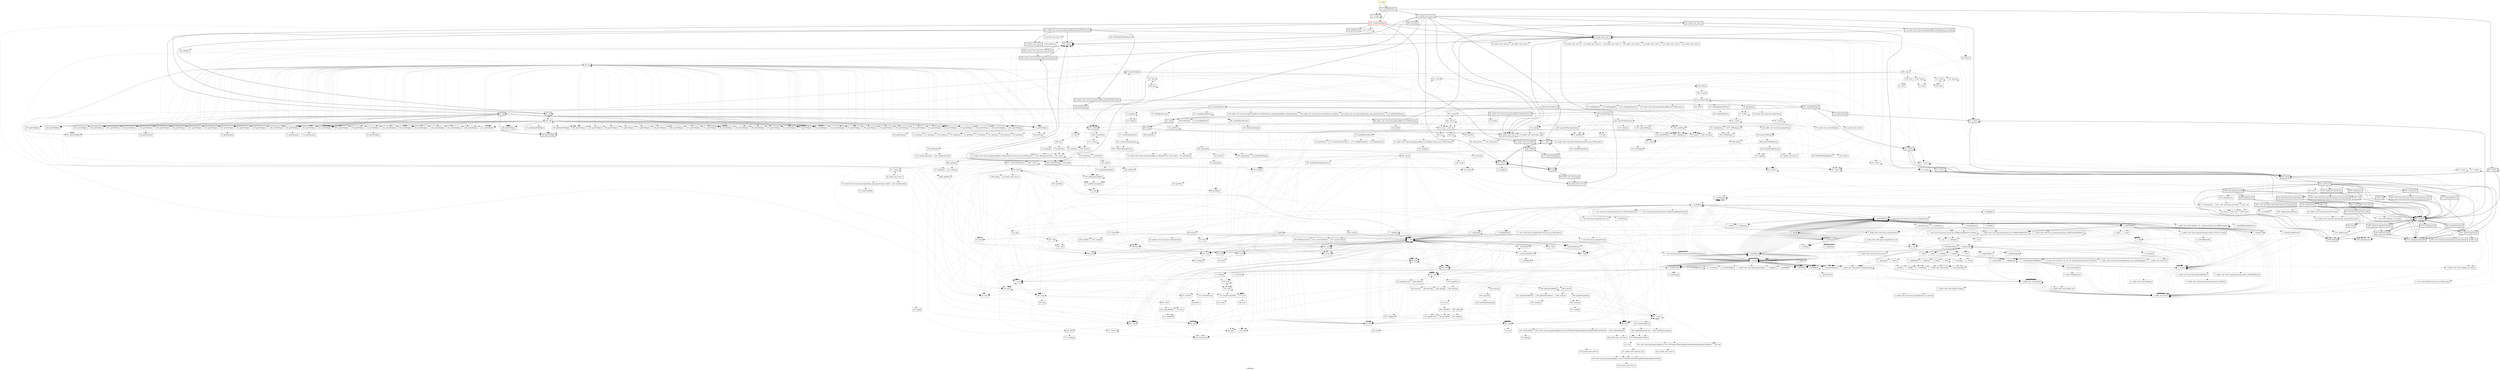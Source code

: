 digraph "CallGraph" {
    label="CallGraph";
node [shape=box];
"12: main" [color=gold] [style=bold]
"233: createColorSpace" [color=red] [style=bold]
"10: <clinit>" [style=bold]
"16: testPDFBOX2812" [style=bold]
"96: <clinit>" [style=bold]
"108: getName"
"141: public void <init>()" [style=bold]
"147: <clinit>" [style=bold]
"684: getLog" [style=bold]
"51: <clinit>" [style=bold]
"39: public void <init>()" [style=bold]
"239: setItem" [style=bold]
"49: public void <init>()" [style=bold]
"566: setTrailer" [style=bold]
"143: public void <init>()" [style=bold]
"39: <clinit>" [style=bold]
"35: <clinit>" [style=bold]
"32: <clinit>" [style=bold]
"1633: getPDFName" [style=bold]
"49: <clinit>"
"234: close"
"-1: write"
"217: createOutputStream"
"244: setNumberOfComponents"
"129: getPDStream" [style=bold]
"40: public void <init>(float)" [style=bold]
"51: add" [style=bold]
"81: public void <init>(org.apache.pdfbox.pdmodel.PDDocument)" [style=bold]
"61: <clinit>" [style=bold]
"895: class$" [style=bold]
"800: getClassLoader" [style=bold]
"1574: initDiagnostics" [style=bold]
"1692: logClassLoaderEnvironment" [style=bold]
"342: createFactoryStore" [style=bold]
"1632: isDiagnosticsEnabled" [style=bold]
"1654: logDiagnostic"
"422: getFactory" [style=bold]
"39: public void <init>()" [style=bold]
"1364: removeItem"
"103: put"
"634: finalize"
"113: public void <init>(org.apache.pdfbox.io.RandomAccess, boolean)" [style=bold]
"49: public void <init>()" [style=bold]
"1682: private void <init>(java.lang.String)" [style=bold]
"79: get" [style=bold]
"1660: private void <init>(java.lang.String, boolean)" [style=bold]
"95: get"
"54: private void <init>()"
"184: flush"
"-1: write"
"63: write"
"139: write"
"105: write"
"528: createUnfilteredStream"
"287: createUnfilteredStream"
"514: setInt"
"278: getStream"
"26: public void <init>()" [style=bold]
"94: setValue" [style=bold]
"160: add"
"61: add" [style=bold]
"68: public void <init>(org.apache.pdfbox.pdmodel.PDDocument)" [style=bold]
"36: public void <init>()" [style=bold]
"1557: getSystemProperty" [style=bold]
"1786: objectId" [style=bold]
"1732: logHierarchy"
"-1: nextElement"
"-1: hasMoreElements"
"858: getContextClassLoaderInternal" [style=bold]
"971: getCachedFactory" [style=bold]
"1464: getConfigurationFile" [style=bold]
"1061: newFactory" [style=bold]
"384: trim"
"1354: getResourceAsStream" [style=bold]
"999: cacheFactory" [style=bold]
"114: remove"
"130: getCOSObject"
"203: getCOSObject"
"56: getCOSObject"
"76: getCOSObject"
"144: getCOSObject"
"272: getCOSObject"
"367: getCOSObject"
"104: getCOSObject"
"108: getCOSObject"
"48: getCOSObject"
"162: getCOSObject"
"59: getCOSObject"
"58: getCOSObject"
"90: getCOSObject"
"61: getCOSObject"
"73: getCOSObject"
"261: getCOSObject"
"58: getCOSObject"
"105: getCOSObject"
"39: getCOSObject"
"91: getCOSObject"
"62: getCOSObject"
"97: getCOSObject"
"59: getCOSObject"
"95: getCOSObject"
"66: getCOSObject"
"228: getCOSObject"
"278: getCOSObject"
"65: getCOSObject"
"66: getCOSObject"
"85: getCOSObject"
"104: getCOSObject"
"68: getCOSObject"
"119: getCOSObject"
"86: getCOSObject"
"102: getCOSObject"
"79: getCOSObject"
"161: getCOSObject"
"89: getCOSObject"
"62: getCOSObject"
"58: getCOSObject"
"179: getCOSObject"
"82: getCOSObject"
"103: getCOSObject"
"62: getCOSObject"
"86: getCOSObject"
"110: getCOSObject"
"58: getCOSObject"
"64: getCOSObject"
"67: getCOSObject"
"61: getCOSObject"
"63: getCOSObject"
"64: getCOSObject"
"204: getCOSObject"
"66: getCOSObject"
"65: getCOSObject"
"88: getCOSObject"
"77: getCOSObject"
"61: getCOSObject"
"78: getCOSObject"
"123: getCOSObject"
"64: getCOSObject"
"79: getCOSObject"
"146: getCOSObject"
"57: getCOSObject"
"280: getCOSObject"
"78: getCOSObject"
"77: getCOSObject"
"59: getCOSObject"
"79: getCOSObject"
"78: getCOSObject"
"204: getCOSObject" [style=bold]
"61: getCOSObject"
"75: getCOSObject"
"182: getCOSObject"
"63: getCOSObject"
"159: getCOSObject"
"61: getCOSObject"
"77: getCOSObject"
"96: getCOSObject"
"61: getCOSObject"
"70: getCOSObject"
"77: getCOSObject"
"102: getCOSObject"
"88: getCOSObject"
"0: getCOSObject"
"71: getCOSObject"
"91: getCOSObject"
"57: getCOSObject"
"79: getCOSObject"
"200: getCOSObject"
"659: getCOSObject"
"73: getCOSObject"
"271: getCOSObject"
"102: getCOSObject"
"73: getCOSObject"
"171: getCOSObject"
"64: getCOSObject"
"261: getCOSObject"
"589: close"
"99: public void <init>(long)" [style=bold]
"118: transformASCII85"
"155: write"
"115: write"
"154: write"
"210: checkPos"
"124: setOnNewLine"
"104: seek"
"242: write"
"98: write"
"59: seek"
"165: closeQuietly"
"47: public void <init>(org.apache.pdfbox.io.RandomAccess) throws java.io.IOException"
"133: removeNullDigits" [style=bold]
"42: <clinit>"
"115: getSecondCOSObject"
"105: getFirstCOSObject"
"120: public void <init>(java.lang.String)"
"200: createCOSStream" [style=bold]
"738: getDocument" [style=bold]
"1560: run" [style=bold]
"1559: void <init>(java.lang.String, java.lang.String)" [style=bold]
"-1: readObject"
"861: run" [style=bold]
"860: void <init>()" [style=bold]
"1382: getResources" [style=bold]
"1419: getProperties"
"1064: run" [style=bold]
"1063: void <init>(java.lang.String, java.lang.ClassLoader)" [style=bold]
"1357: run" [style=bold]
"1356: void <init>(java.lang.ClassLoader, java.lang.String)" [style=bold]
"114: getDictionary"
"76: getDictionary"
"204: hasNext"
"304: hasNext"
"211: next"
"0: next"
"120: getDictionary"
"74: getDictionary"
"50: getCOSObject"
"79: getName"
"67: getName"
"66: getName"
"90: getName"
"51: getName"
"61: getName"
"101: getName"
"87: getName"
"119: getName"
"87: getName"
"192: getDictionary"
"51: close"
"131: clear"
"81: clear"
"120: clear"
"539: close"
"88: getObject"
"133: iterator"
"148: values"
"91: close"
"210: write"
"106: write"
"90: getPos"
"322: checkClosed"
"292: expandBuffer"
"201: length"
"90: length"
"50: <clinit>" [style=bold]
"88: public void <init>(org.apache.pdfbox.io.RandomAccess)" [style=bold]
"182: getScratchFile" [style=bold]
"-1: readObject"
"891: directGetContextClassLoader" [style=bold]
"1386: run" [style=bold]
"1384: void <init>(java.lang.ClassLoader, java.lang.String)" [style=bold]
"1423: run"
"1421: void <init>(java.net.URL)"
"1122: createFactory" [style=bold]
"190: tryNext"
"309: next"
"509: clear"
"313: nextBuffer"
"67: clone" [style=bold]
"-1: readTagNumber"
"-1: getDERObject"
"-1: void <init>(org.bouncycastle.asn1.ASN1StreamParser)"
"-1: getDERObject"
"-1: void <init>(org.bouncycastle.asn1.ASN1StreamParser)"
"-1: getDERObject"
"-1: void <init>(org.bouncycastle.asn1.ASN1StreamParser)"
"-1: public void <init>(java.io.InputStream)"
"-1: getDERObject"
"-1: protected void <init>(int, int, java.io.InputStream)"
"-1: getDERObject"
"-1: void <init>(int, org.bouncycastle.asn1.ASN1StreamParser)"
"-1: void <init>(java.io.InputStream) throws java.io.IOException"
"-1: buildObject"
"-1: readLength"
"75: public void <init>(java.lang.String, java.lang.Throwable)"
"51: access$000"
"250: close"
"60: close"
"209: close"
"62: public void <init>(java.lang.Throwable)"
"1292: implementsLogFactory"
"53: <clinit>"
"59: <clinit>"
"236: access$0"
"112: getStyle"
"141: getStart"
"170: getPrefix"
"336: getNumber"
"64: clone" [style=bold]
"166: read"
"66: read"
"89: read"
"45: read"
"-1: read"
"-1: read"
"542: read"
"101: read"
"59: read"
"-1: read"
"69: read"
"-1: readVector"
"-1: void <init>(org.bouncycastle.asn1.DEREncodableVector, boolean)"
"-1: public void <init>(org.bouncycastle.asn1.DEREncodableVector)"
"-1: <clinit>"
"-1: public void <init>(byte[])"
"-1: getOctetStream"
"-1: readAll"
"-1: public void <init>(java.io.InputStream, int)"
"-1: <clinit>"
"-1: public void <init>(boolean, int, org.bouncycastle.asn1.DEREncodable)"
"-1: public void <init>(byte[])"
"-1: toByteArray"
"-1: public void <init>(boolean, int, org.bouncycastle.asn1.DEREncodable)"
"-1: get"
"-1: size"
"-1: rLoadVector"
"-1: isConstructed"
"-1: <clinit>"
"-1: <clinit>"
"-1: createSequence"
"-1: createSequence"
"-1: public void <init>(int, org.bouncycastle.asn1.ASN1EncodableVector)"
"-1: void <init>(java.io.InputStream)"
"-1: checkForEof"
"-1: <clinit>"
"-1: public void <init>(boolean, int, byte[])"
"-1: void <init>(byte[]) throws java.io.IOException"
"-1: public void <init>(java.util.Vector)"
"-1: buildDEREncodableVector"
"-1: void <init>(boolean, int, byte[])"
"-1: void <init>(java.io.InputStream, int)"
"-1: createSet"
"-1: createPrimitiveDERObject"
"-1: readLength"
"240: parseNextToken"
"38: <clinit>"
"631: getNameAsString"
"1169: getInt"
"705: getString"
"366: <clinit>"
"402: makeLetterLabel"
"374: makeRomanLabel"
"109: seek"
"125: read"
"74: read"
"102: nextAvailable"
"-1: readObject"
"-1: getOctetStream"
"-1: getOctetStream"
"194: getByteCount"
"206: getData"
"119: decodeLine"
"72: <clinit>"
"-1: setParentEofDetect"
"-1: public void <init>()"
"-1: add"
"-1: getDERObject"
"-1: getDERObject"
"-1: getDERObject"
"-1: getDERObject"
"-1: getDERObject"
"-1: getDERObject"
"-1: void <init>(org.bouncycastle.asn1.DEREncodableVector, boolean)"
"-1: public void <init>(org.bouncycastle.asn1.DEREncodableVector)"
"-1: void <init>(org.bouncycastle.asn1.ASN1StreamParser)"
"-1: pipeAll"
"-1: public void <init>()"
"-1: public void <init>()"
"-1: public void <init>(boolean, int, org.bouncycastle.asn1.DEREncodable)"
"-1: public void <init>(byte[])"
"-1: readFully"
"-1: public void <init>()"
"-1: public void <init>()"
"-1: public void <init>(int, org.bouncycastle.asn1.ASN1EncodableVector)"
"-1: public void <init>()"
"-1: toBytes"
"-1: public void <init>(java.io.InputStream)"
"-1: buildEncodableVector"
"-1: public void <init>()"
"-1: public void <init>(byte[])"
"-1: void <init>(byte[])"
"-1: void <init>(byte[])"
"-1: public void <init>(byte[])"
"-1: public void <init>(byte[])"
"-1: public void <init>(byte[])"
"-1: void <init>(byte[])"
"-1: public void <init>(byte[])"
"-1: public void <init>(byte[])"
"-1: public void <init>(byte[])"
"-1: public void <init>(byte[])"
"-1: void <init>(byte[])"
"-1: public void <init>(byte[])"
"-1: public void <init>(byte[])"
"-1: public void <init>(byte[])"
"-1: public void <init>(byte[], int)"
"-1: <clinit>"
"-1: <clinit>"
"-1: <clinit>"
"-1: <clinit>"
"36: <clinit>"
"120: setImageData"
"155: isEOF"
"110: getImageData"
"140: setImageParameters"
"56: public void <init>(org.apache.pdfbox.cos.COSDictionary)"
"67: peek"
"41: public void <init>(org.apache.pdfbox.cos.COSBase) throws java.io.IOException"
"122: unread"
"531: readOperator"
"462: hasNoFollowingBinData"
"575: hasNextSpaceOrReturn"
"1571: isWhitespace"
"1392: readString"
"1143: parseCOSName"
"823: parseCOSString"
"1060: parseCOSArray"
"410: parseCOSStream"
"1594: skipSpaces"
"291: parseCOSDictionary"
"33: <clinit>"
"34: <clinit>"
"59: getOperator"
"78: get"
"217: getDictionaryObject"
"286: getString"
"1692: getName"
"125: getDictionaryObject"
"1201: getInt"
"137: readPage"
"90: inRange"
"-1: void <init>(org.bouncycastle.asn1.DefiniteLengthInputStream)"
"-1: void <init>(org.bouncycastle.asn1.ASN1StreamParser)"
"-1: void <init>(org.bouncycastle.asn1.ASN1StreamParser)"
"-1: set00Check"
"57: <clinit>"
"455: execute"
"418: execute"
"384: execute"
"390: getType"
"424: getType"
"460: getType"
"349: getNextCodeWord"
"176: clear"
"225: readByte"
"-1: setEofOn00"
"-1: public void <init>()"
"-1: toASN1Object"
"-1: toASN1Object"
"-1: toASN1Object"
"-1: toASN1Object"
"-1: toASN1Object"
"-1: toASN1Object"
"-1: toASN1Object"
"-1: toASN1Object"
"-1: toASN1Object"
"-1: toASN1Object"
"-1: public void <init>()"
"-1: sort"
"-1: addObject"
"-1: public void <init>()"
"-1: addObject"
"184: read"
"84: read"
"109: read"
"61: read"
"-1: read"
"-1: read"
"581: read"
"44: read"
"-1: read"
"179: read"
"-1: readFully"
"-1: getEncoded"
"-1: public void <init>()"
"-1: getOctets"
"-1: getOctets"
"-1: public void <init>(java.io.InputStream, int)"
"-1: fromUTF8ByteArray"
"-1: public void <init>(boolean)"
"-1: public void <init>()"
"46: private void <init>()"
"100: setObject"
"1506: isClosing"
"1582: isWhitespace"
"139: unread"
"564: isSpaceOrReturn"
"1128: isEndOfName"
"81: getOffset"
"231: isHexDigit"
"347: append"
"1559: isEOL"
"759: checkForMissingCloseParen"
"999: parseCOSHexString"
"97: public void <init>()"
"131: unread"
"726: getObjectFromPool"
"47: public void <init>(long, long)"
"197: intValue"
"363: remove"
"351: size"
"208: get"
"1254: parseDirObject"
"46: public void <init>(java.io.OutputStream, boolean)"
"46: public void <init>(java.lang.String, java.lang.Throwable)"
"133: flush"
"180: intValue"
"261: createFilteredStream"
"496: createFilteredStream"
"178: getFilteredStream"
"157: getFilteredStream"
"112: getItem"
"1377: getItem"
"645: readUntilEndStream"
"100: public void <init>(org.apache.pdfbox.cos.COSDictionary, org.apache.pdfbox.io.RandomAccess)"
"64: copy"
"111: closeQuietly"
"101: setDirect"
"249: parseCOSDictionaryValue"
"57: private void <init>(boolean)"
"40: private void <init>(java.lang.String)"
"52: public void <init>(java.lang.String) throws java.io.IOException"
"31: <clinit>"
"367: getBytes"
"317: toString"
"177: getDictionaryObject"
"323: void <init>(org.apache.pdfbox.io.ccitt.CCITTFaxG31DDecodeInputStream$NonLeafLookupTreeNode)"
"233: buildLookupTree"
"199: access$2"
"186: access$1"
"443: getNextCodeWord"
"413: getNextCodeWord"
"379: getNextCodeWord"
"343: get"
"208: access$0"
"185: getBitCount"
"140: clearBits"
"-1: getEncoded"
"-1: getEncoded"
"-1: <clinit>"
"-1: integerToBytes"
"-1: toBigInteger"
"-1: toBigInteger"
"-1: getByteLength"
"-1: public void <init>(java.math.BigInteger)"
"-1: public void <init>(org.bouncycastle.math.ec.ECPoint)"
"-1: public void <init>(org.bouncycastle.math.ec.ECCurve, byte[])"
"-1: public void <init>(int)"
"-1: public void <init>(byte[])"
"-1: public void <init>(org.bouncycastle.math.ec.ECFieldElement)"
"-1: getB"
"-1: getA"
"-1: equals"
"-1: lessThanOrEqual"
"-1: getEncoded"
"52: available"
"151: read"
"82: read"
"-1: writeObject"
"-1: public void <init>(java.io.OutputStream)"
"-1: public void <init>(java.io.InputStream, int, boolean)"
"-1: public void <init>()"
"102: read"
"230: createFromHexString"
"193: setGenerationNumber"
"177: setObjectNumber"
"70: getGeneration"
"79: getNumber"
"96: setGeneration"
"105: setNumber"
"609: remove"
"109: size"
"538: get"
"192: readFully"
"138: setExpectedLength"
"41: public void <init>(org.apache.pdfbox.io.RandomAccess, long, long)"
"73: getLengthWritten"
"62: getPosition"
"406: doEncode"
"60: public void <init>(org.apache.pdfbox.cos.COSDictionary)" [style=bold]
"55: read"
"557: read"
"100: checkMinMaxValues"
"38: public void <init>()"
"323: private void <init>()"
"435: void <init>(org.apache.pdfbox.io.ccitt.CCITTFaxG31DDecodeInputStream$EndOfLineTreeNode)"
"246: buildUpTerminating"
"255: buildUpMakeUp"
"264: buildUpMakeUpLong"
"274: addLookupTreeNode"
"202: writeNonTerminating"
"188: writeRun"
"210: readBit"
"44: byteOffset"
"-1: <clinit>"
"-1: multiply"
"-1: multiply"
"-1: invert"
"-1: invert"
"-1: getY"
"-1: getX"
"-1: isInfinity"
"-1: <clinit>"
"-1: access$000"
"-1: public void <init>()"
"-1: toBigInteger"
"-1: getFieldSize"
"-1: getFieldSize"
"-1: setFieldIdentifier"
"-1: asn1Equals"
"-1: asn1Equals"
"-1: asn1Equals"
"-1: asn1Equals"
"-1: asn1Equals"
"-1: asn1Equals"
"-1: asn1Equals"
"-1: asn1Equals"
"-1: asn1Equals"
"-1: asn1Equals"
"-1: asn1Equals"
"-1: asn1Equals"
"-1: asn1Equals"
"-1: asn1Equals"
"-1: asn1Equals"
"-1: asn1Equals"
"-1: asn1Equals"
"-1: asn1Equals"
"-1: asn1Equals"
"-1: asn1Equals"
"-1: asn1Equals"
"-1: asn1Equals"
"-1: writeNull"
"-1: encode"
"-1: encode"
"-1: encode"
"-1: encode"
"-1: encode"
"-1: encode"
"-1: encode"
"-1: encode"
"-1: encode"
"-1: encode"
"-1: encode"
"-1: encode"
"-1: encode"
"-1: encode"
"-1: encode"
"-1: encode"
"-1: encode"
"-1: encode"
"-1: encode"
"-1: encode"
"-1: encode"
"-1: encode"
"-1: encode"
"-1: encode"
"-1: encode"
"-1: encode"
"-1: encode"
"-1: encode"
"-1: public void <init>(java.io.OutputStream)"
"462: getFilters"
"439: doEncode"
"231: getFilters"
"123: putAll"
"47: protected void <init>(java.lang.String, java.lang.String[], char[])"
"43: createEncoding"
"305: void <init>(org.apache.pdfbox.io.ccitt.CCITTFaxG31DDecodeInputStream$LookupTreeNode)"
"435: private void <init>()"
"371: public void <init>(int, int)"
"406: public void <init>(int)"
"331: set"
"98: setBits"
"-1: public void <init>(java.math.BigInteger, java.math.BigInteger)"
"-1: multiply"
"-1: private void <init>(int, int, int, int, org.bouncycastle.math.ec.IntArray)"
"-1: reduce"
"-1: clone"
"-1: shiftLeft"
"-1: addShifted"
"-1: bitLength"
"-1: isZero"
"-1: public void <init>(int)"
"-1: setBit"
"-1: getUsedLength"
"-1: size"
"-1: equals"
"-1: getObjects"
"-1: areEqual"
"-1: size"
"-1: getObjects"
"-1: getObjects"
"-1: size"
"-1: getString"
"-1: getString"
"-1: getString"
"-1: getString"
"-1: getString"
"-1: getString"
"-1: getString"
"-1: getString"
"-1: getString"
"-1: getOctets"
"-1: writeEncoded"
"-1: getOctets"
"-1: getOctets"
"-1: writeEncoded"
"-1: writeObject"
"-1: writeObject"
"-1: getOctets"
"-1: toUTF8ByteArray"
"-1: getOctets"
"-1: writeField"
"-1: writeField"
"-1: nextToken"
"-1: hasMoreTokens"
"-1: public void <init>(java.lang.String)"
"-1: getOctets"
"-1: writeTag"
"-1: getObjects"
"-1: getOctets"
"-1: getEncoded"
"-1: getBytes"
"-1: getPadBits"
"-1: getOctets"
"-1: getOctets"
"118: encode"
"204: encode"
"68: encode"
"173: encode"
"55: encode"
"148: encode"
"222: encode"
"103: encode"
"144: encode"
"55: encode"
"83: getLength"
"102: getFilter"
"54: getFilterManager"
"61: initInverseMap"
"305: private void <init>()"
"49: bitOffset"
"-1: public void <init>()"
"-1: resizedInts"
"-1: shiftLeft"
"-1: public void <init>(int[])"
"-1: getLength"
"-1: testBit"
"-1: flipBit"
"-1: clone"
"-1: public void <init>(byte[])"
"-1: writeLength"
"-1: toUTF8ByteArray"
"-1: generateOcts"
"45: <clinit>"
"324: createCodeTable"
"347: calculateChunk"
"289: findPatternCode"
"55: public void <init>(java.io.OutputStream)"
"210: available"
"244: available"
"30: public void <init>()"
"1708: equals"
"46: <clinit>"
"35: <clinit>"
"53: <clinit>"
"39: public void <init>()"
"-1: public void <init>(byte[], boolean)"
"31: getBytes"
"46: <clinit>"
"46: public void <init>()"
"41: public void <init>()"
"28: public void <init>()"
"60: public void <init>()"
"33: public void <init>()"
"34: public void <init>()"
"42: public void <init>()"
"51: public void <init>()"
"40: public void <init>()"
"88: addFilter"
"47: <clinit>"
"40: <clinit>"
"50: <clinit>"
"12: main"->"10: <clinit>";

"12: main"->"16: testPDFBOX2812";

"10: <clinit>"->"10: <clinit>";

"16: testPDFBOX2812"->"96: <clinit>";

"16: testPDFBOX2812"->"108: getName" [style=dotted];

"16: testPDFBOX2812"->"141: public void <init>()";

"16: testPDFBOX2812"->"10: <clinit>";

"16: testPDFBOX2812"->"233: createColorSpace";

"96: <clinit>"->"147: <clinit>";

"96: <clinit>"->"96: <clinit>";

"96: <clinit>"->"684: getLog";

"141: public void <init>()"->"51: <clinit>";

"141: public void <init>()"->"39: public void <init>()";

"141: public void <init>()"->"239: setItem";

"141: public void <init>()"->"49: public void <init>()";

"141: public void <init>()"->"566: setTrailer";

"141: public void <init>()"->"143: public void <init>()";

"141: public void <init>()"->"39: <clinit>";

"141: public void <init>()"->"35: <clinit>";

"141: public void <init>()"->"32: <clinit>";

"141: public void <init>()"->"1633: getPDFName";

"233: createColorSpace"->"49: <clinit>" [style=dotted];

"233: createColorSpace"->"234: close" [style=dotted];

"233: createColorSpace"->"-1: write" [style=dotted];

"233: createColorSpace"->"217: createOutputStream" [style=dotted];

"233: createColorSpace"->"244: setNumberOfComponents" [style=dotted];

"233: createColorSpace"->"129: getPDStream";

"233: createColorSpace"->"40: public void <init>(float)";

"233: createColorSpace"->"51: add";

"233: createColorSpace"->"39: public void <init>()";

"233: createColorSpace"->"81: public void <init>(org.apache.pdfbox.pdmodel.PDDocument)";

"233: createColorSpace"->"61: <clinit>";

"147: <clinit>"->"147: <clinit>";

"147: <clinit>"->"895: class$";

"147: <clinit>"->"800: getClassLoader";

"147: <clinit>"->"1574: initDiagnostics";

"147: <clinit>"->"1692: logClassLoaderEnvironment";

"147: <clinit>"->"342: createFactoryStore";

"147: <clinit>"->"1632: isDiagnosticsEnabled";

"147: <clinit>"->"1654: logDiagnostic" [style=dotted];

"684: getLog"->"147: <clinit>";

"684: getLog"->"422: getFactory";

"51: <clinit>"->"147: <clinit>";

"51: <clinit>"->"51: <clinit>";

"51: <clinit>"->"684: getLog";

"39: public void <init>()"->"39: public void <init>()";

"239: setItem"->"1364: removeItem" [style=dotted];

"239: setItem"->"103: put" [style=dotted];

"49: public void <init>()"->"39: public void <init>()";

"143: public void <init>()"->"634: finalize" [style=dotted];

"143: public void <init>()"->"113: public void <init>(org.apache.pdfbox.io.RandomAccess, boolean)";

"143: public void <init>()"->"49: public void <init>()";

"39: <clinit>"->"39: <clinit>";

"39: <clinit>"->"1682: private void <init>(java.lang.String)";

"35: <clinit>"->"35: <clinit>";

"35: <clinit>"->"32: <clinit>";

"35: <clinit>"->"79: get";

"32: <clinit>"->"35: <clinit>";

"32: <clinit>"->"32: <clinit>";

"1633: getPDFName"->"39: <clinit>";

"1633: getPDFName"->"1660: private void <init>(java.lang.String, boolean)";

"1633: getPDFName"->"95: get" [style=dotted];

"49: <clinit>"->"49: <clinit>" [style=dotted];

"49: <clinit>"->"54: private void <init>()" [style=dotted];

"234: close"->"184: flush" [style=dotted];

"-1: write"->"-1: write" [style=dotted];

"-1: write"->"63: write" [style=dotted];

"-1: write"->"139: write" [style=dotted];

"-1: write"->"105: write" [style=dotted];

"217: createOutputStream"->"528: createUnfilteredStream" [style=dotted];

"217: createOutputStream"->"287: createUnfilteredStream" [style=dotted];

"244: setNumberOfComponents"->"39: <clinit>" [style=dotted];

"244: setNumberOfComponents"->"514: setInt" [style=dotted];

"244: setNumberOfComponents"->"278: getStream" [style=dotted];

"40: public void <init>(float)"->"26: public void <init>()";

"40: public void <init>(float)"->"94: setValue";

"51: add"->"160: add" [style=dotted];

"81: public void <init>(org.apache.pdfbox.pdmodel.PDDocument)"->"39: <clinit>";

"81: public void <init>(org.apache.pdfbox.pdmodel.PDDocument)"->"61: add";

"81: public void <init>(org.apache.pdfbox.pdmodel.PDDocument)"->"68: public void <init>(org.apache.pdfbox.pdmodel.PDDocument)";

"81: public void <init>(org.apache.pdfbox.pdmodel.PDDocument)"->"51: add";

"81: public void <init>(org.apache.pdfbox.pdmodel.PDDocument)"->"39: public void <init>()";

"81: public void <init>(org.apache.pdfbox.pdmodel.PDDocument)"->"36: public void <init>()";

"61: <clinit>"->"147: <clinit>";

"61: <clinit>"->"61: <clinit>";

"61: <clinit>"->"684: getLog";

"800: getClassLoader"->"147: <clinit>";

"800: getClassLoader"->"1632: isDiagnosticsEnabled";

"800: getClassLoader"->"1654: logDiagnostic" [style=dotted];

"1574: initDiagnostics"->"147: <clinit>";

"1574: initDiagnostics"->"1557: getSystemProperty";

"1574: initDiagnostics"->"1786: objectId";

"1692: logClassLoaderEnvironment"->"147: <clinit>";

"1692: logClassLoaderEnvironment"->"1632: isDiagnosticsEnabled";

"1692: logClassLoaderEnvironment"->"1654: logDiagnostic" [style=dotted];

"1692: logClassLoaderEnvironment"->"800: getClassLoader";

"1692: logClassLoaderEnvironment"->"1786: objectId";

"1692: logClassLoaderEnvironment"->"1732: logHierarchy" [style=dotted];

"342: createFactoryStore"->"147: <clinit>";

"342: createFactoryStore"->"1557: getSystemProperty";

"342: createFactoryStore"->"1632: isDiagnosticsEnabled";

"342: createFactoryStore"->"1654: logDiagnostic" [style=dotted];

"1632: isDiagnosticsEnabled"->"147: <clinit>";

"1654: logDiagnostic"->"147: <clinit>" [style=dotted];

"422: getFactory"->"147: <clinit>";

"422: getFactory"->"-1: nextElement" [style=dotted];

"422: getFactory"->"-1: hasMoreElements" [style=dotted];

"422: getFactory"->"858: getContextClassLoaderInternal";

"422: getFactory"->"1632: isDiagnosticsEnabled";

"422: getFactory"->"1654: logDiagnostic" [style=dotted];

"422: getFactory"->"971: getCachedFactory";

"422: getFactory"->"1786: objectId";

"422: getFactory"->"1732: logHierarchy" [style=dotted];

"422: getFactory"->"1464: getConfigurationFile";

"422: getFactory"->"1557: getSystemProperty";

"422: getFactory"->"1061: newFactory";

"422: getFactory"->"384: trim" [style=dotted];

"422: getFactory"->"1354: getResourceAsStream";

"422: getFactory"->"999: cacheFactory";

"1364: removeItem"->"114: remove" [style=dotted];

"103: put"->"39: <clinit>" [style=dotted];

"103: put"->"103: put" [style=dotted];

"103: put"->"239: setItem" [style=dotted];

"103: put"->"130: getCOSObject" [style=dotted];

"103: put"->"203: getCOSObject" [style=dotted];

"103: put"->"56: getCOSObject" [style=dotted];

"103: put"->"76: getCOSObject" [style=dotted];

"103: put"->"144: getCOSObject" [style=dotted];

"103: put"->"272: getCOSObject" [style=dotted];

"103: put"->"367: getCOSObject" [style=dotted];

"103: put"->"104: getCOSObject" [style=dotted];

"103: put"->"108: getCOSObject" [style=dotted];

"103: put"->"48: getCOSObject" [style=dotted];

"103: put"->"162: getCOSObject" [style=dotted];

"103: put"->"59: getCOSObject" [style=dotted];

"103: put"->"58: getCOSObject" [style=dotted];

"103: put"->"90: getCOSObject" [style=dotted];

"103: put"->"61: getCOSObject" [style=dotted];

"103: put"->"73: getCOSObject" [style=dotted];

"103: put"->"261: getCOSObject" [style=dotted];

"103: put"->"58: getCOSObject" [style=dotted];

"103: put"->"105: getCOSObject" [style=dotted];

"103: put"->"39: getCOSObject" [style=dotted];

"103: put"->"91: getCOSObject" [style=dotted];

"103: put"->"62: getCOSObject" [style=dotted];

"103: put"->"97: getCOSObject" [style=dotted];

"103: put"->"59: getCOSObject" [style=dotted];

"103: put"->"95: getCOSObject" [style=dotted];

"103: put"->"66: getCOSObject" [style=dotted];

"103: put"->"228: getCOSObject" [style=dotted];

"103: put"->"278: getCOSObject" [style=dotted];

"103: put"->"65: getCOSObject" [style=dotted];

"103: put"->"66: getCOSObject" [style=dotted];

"103: put"->"85: getCOSObject" [style=dotted];

"103: put"->"104: getCOSObject" [style=dotted];

"103: put"->"68: getCOSObject" [style=dotted];

"103: put"->"119: getCOSObject" [style=dotted];

"103: put"->"86: getCOSObject" [style=dotted];

"103: put"->"102: getCOSObject" [style=dotted];

"103: put"->"79: getCOSObject" [style=dotted];

"103: put"->"161: getCOSObject" [style=dotted];

"103: put"->"89: getCOSObject" [style=dotted];

"103: put"->"62: getCOSObject" [style=dotted];

"103: put"->"58: getCOSObject" [style=dotted];

"103: put"->"179: getCOSObject" [style=dotted];

"103: put"->"82: getCOSObject" [style=dotted];

"103: put"->"103: getCOSObject" [style=dotted];

"103: put"->"62: getCOSObject" [style=dotted];

"103: put"->"86: getCOSObject" [style=dotted];

"103: put"->"110: getCOSObject" [style=dotted];

"103: put"->"58: getCOSObject" [style=dotted];

"103: put"->"64: getCOSObject" [style=dotted];

"103: put"->"67: getCOSObject" [style=dotted];

"103: put"->"61: getCOSObject" [style=dotted];

"103: put"->"63: getCOSObject" [style=dotted];

"103: put"->"64: getCOSObject" [style=dotted];

"103: put"->"204: getCOSObject" [style=dotted];

"103: put"->"66: getCOSObject" [style=dotted];

"103: put"->"65: getCOSObject" [style=dotted];

"103: put"->"88: getCOSObject" [style=dotted];

"103: put"->"77: getCOSObject" [style=dotted];

"103: put"->"61: getCOSObject" [style=dotted];

"103: put"->"78: getCOSObject" [style=dotted];

"103: put"->"123: getCOSObject" [style=dotted];

"103: put"->"64: getCOSObject" [style=dotted];

"103: put"->"79: getCOSObject" [style=dotted];

"103: put"->"146: getCOSObject" [style=dotted];

"103: put"->"57: getCOSObject" [style=dotted];

"103: put"->"280: getCOSObject" [style=dotted];

"103: put"->"78: getCOSObject" [style=dotted];

"103: put"->"77: getCOSObject" [style=dotted];

"103: put"->"59: getCOSObject" [style=dotted];

"103: put"->"79: getCOSObject" [style=dotted];

"103: put"->"78: getCOSObject" [style=dotted];

"103: put"->"204: getCOSObject" [style=dotted];

"103: put"->"61: getCOSObject" [style=dotted];

"103: put"->"75: getCOSObject" [style=dotted];

"103: put"->"182: getCOSObject" [style=dotted];

"103: put"->"63: getCOSObject" [style=dotted];

"103: put"->"159: getCOSObject" [style=dotted];

"103: put"->"61: getCOSObject" [style=dotted];

"103: put"->"77: getCOSObject" [style=dotted];

"103: put"->"96: getCOSObject" [style=dotted];

"103: put"->"61: getCOSObject" [style=dotted];

"103: put"->"70: getCOSObject" [style=dotted];

"103: put"->"77: getCOSObject" [style=dotted];

"103: put"->"102: getCOSObject" [style=dotted];

"103: put"->"88: getCOSObject" [style=dotted];

"103: put"->"0: getCOSObject" [style=dotted];

"103: put"->"71: getCOSObject" [style=dotted];

"103: put"->"91: getCOSObject" [style=dotted];

"103: put"->"57: getCOSObject" [style=dotted];

"103: put"->"79: getCOSObject" [style=dotted];

"103: put"->"200: getCOSObject" [style=dotted];

"103: put"->"659: getCOSObject" [style=dotted];

"103: put"->"73: getCOSObject" [style=dotted];

"103: put"->"271: getCOSObject" [style=dotted];

"103: put"->"102: getCOSObject" [style=dotted];

"103: put"->"73: getCOSObject" [style=dotted];

"103: put"->"171: getCOSObject" [style=dotted];

"103: put"->"64: getCOSObject" [style=dotted];

"103: put"->"261: getCOSObject" [style=dotted];

"103: put"->"1633: getPDFName" [style=dotted];

"634: finalize"->"51: <clinit>" [style=dotted];

"634: finalize"->"589: close" [style=dotted];

"113: public void <init>(org.apache.pdfbox.io.RandomAccess, boolean)"->"634: finalize" [style=dotted];

"113: public void <init>(org.apache.pdfbox.io.RandomAccess, boolean)"->"39: public void <init>()";

"1682: private void <init>(java.lang.String)"->"1660: private void <init>(java.lang.String, boolean)";

"79: get"->"35: <clinit>";

"79: get"->"99: public void <init>(long)";

"79: get"->"32: <clinit>";

"1660: private void <init>(java.lang.String, boolean)"->"39: <clinit>";

"1660: private void <init>(java.lang.String, boolean)"->"103: put" [style=dotted];

"1660: private void <init>(java.lang.String, boolean)"->"39: public void <init>()";

"95: get"->"95: get" [style=dotted];

"54: private void <init>()"->"36: public void <init>()" [style=dotted];

"184: flush"->"118: transformASCII85" [style=dotted];

"184: flush"->"155: write" [style=dotted];

"184: flush"->"115: write" [style=dotted];

"184: flush"->"154: write" [style=dotted];

"-1: write"->"-1: write" [style=dotted];

"-1: write"->"63: write" [style=dotted];

"-1: write"->"139: write" [style=dotted];

"-1: write"->"105: write" [style=dotted];

"139: write"->"210: checkPos" [style=dotted];

"139: write"->"-1: write" [style=dotted];

"139: write"->"63: write" [style=dotted];

"139: write"->"139: write" [style=dotted];

"139: write"->"105: write" [style=dotted];

"139: write"->"124: setOnNewLine" [style=dotted];

"105: write"->"104: seek" [style=dotted];

"105: write"->"242: write" [style=dotted];

"105: write"->"98: write" [style=dotted];

"105: write"->"59: seek" [style=dotted];

"528: createUnfilteredStream"->"165: closeQuietly" [style=dotted];

"528: createUnfilteredStream"->"47: public void <init>(org.apache.pdfbox.io.RandomAccess) throws java.io.IOException" [style=dotted];

"287: createUnfilteredStream"->"528: createUnfilteredStream" [style=dotted];

"287: createUnfilteredStream"->"287: createUnfilteredStream" [style=dotted];

"514: setInt"->"35: <clinit>" [style=dotted];

"514: setInt"->"239: setItem" [style=dotted];

"514: setInt"->"32: <clinit>" [style=dotted];

"514: setInt"->"79: get" [style=dotted];

"26: public void <init>()"->"39: public void <init>()";

"94: setValue"->"133: removeNullDigits";

"160: add"->"42: <clinit>" [style=dotted];

"160: add"->"160: add" [style=dotted];

"160: add"->"51: add" [style=dotted];

"160: add"->"65: getCOSObject" [style=dotted];

"160: add"->"271: getCOSObject" [style=dotted];

"160: add"->"204: getCOSObject" [style=dotted];

"160: add"->"203: getCOSObject" [style=dotted];

"160: add"->"58: getCOSObject" [style=dotted];

"160: add"->"95: getCOSObject" [style=dotted];

"160: add"->"200: getCOSObject" [style=dotted];

"160: add"->"280: getCOSObject" [style=dotted];

"160: add"->"278: getCOSObject" [style=dotted];

"160: add"->"261: getCOSObject" [style=dotted];

"160: add"->"39: getCOSObject" [style=dotted];

"160: add"->"86: getCOSObject" [style=dotted];

"160: add"->"65: getCOSObject" [style=dotted];

"160: add"->"61: getCOSObject" [style=dotted];

"160: add"->"75: getCOSObject" [style=dotted];

"160: add"->"58: getCOSObject" [style=dotted];

"160: add"->"68: getCOSObject" [style=dotted];

"160: add"->"77: getCOSObject" [style=dotted];

"160: add"->"108: getCOSObject" [style=dotted];

"160: add"->"64: getCOSObject" [style=dotted];

"160: add"->"659: getCOSObject" [style=dotted];

"160: add"->"77: getCOSObject" [style=dotted];

"160: add"->"261: getCOSObject" [style=dotted];

"160: add"->"88: getCOSObject" [style=dotted];

"160: add"->"130: getCOSObject" [style=dotted];

"160: add"->"90: getCOSObject" [style=dotted];

"160: add"->"96: getCOSObject" [style=dotted];

"160: add"->"89: getCOSObject" [style=dotted];

"160: add"->"119: getCOSObject" [style=dotted];

"160: add"->"123: getCOSObject" [style=dotted];

"160: add"->"76: getCOSObject" [style=dotted];

"160: add"->"73: getCOSObject" [style=dotted];

"160: add"->"97: getCOSObject" [style=dotted];

"160: add"->"79: getCOSObject" [style=dotted];

"160: add"->"228: getCOSObject" [style=dotted];

"160: add"->"57: getCOSObject" [style=dotted];

"160: add"->"102: getCOSObject" [style=dotted];

"160: add"->"77: getCOSObject" [style=dotted];

"160: add"->"104: getCOSObject" [style=dotted];

"160: add"->"71: getCOSObject" [style=dotted];

"160: add"->"61: getCOSObject" [style=dotted];

"160: add"->"91: getCOSObject" [style=dotted];

"160: add"->"78: getCOSObject" [style=dotted];

"160: add"->"78: getCOSObject" [style=dotted];

"160: add"->"85: getCOSObject" [style=dotted];

"160: add"->"59: getCOSObject" [style=dotted];

"160: add"->"0: getCOSObject" [style=dotted];

"160: add"->"66: getCOSObject" [style=dotted];

"160: add"->"79: getCOSObject" [style=dotted];

"160: add"->"73: getCOSObject" [style=dotted];

"160: add"->"367: getCOSObject" [style=dotted];

"160: add"->"61: getCOSObject" [style=dotted];

"160: add"->"105: getCOSObject" [style=dotted];

"160: add"->"66: getCOSObject" [style=dotted];

"160: add"->"182: getCOSObject" [style=dotted];

"160: add"->"104: getCOSObject" [style=dotted];

"160: add"->"70: getCOSObject" [style=dotted];

"160: add"->"58: getCOSObject" [style=dotted];

"160: add"->"79: getCOSObject" [style=dotted];

"160: add"->"48: getCOSObject" [style=dotted];

"160: add"->"110: getCOSObject" [style=dotted];

"160: add"->"66: getCOSObject" [style=dotted];

"160: add"->"64: getCOSObject" [style=dotted];

"160: add"->"64: getCOSObject" [style=dotted];

"160: add"->"161: getCOSObject" [style=dotted];

"160: add"->"57: getCOSObject" [style=dotted];

"160: add"->"64: getCOSObject" [style=dotted];

"160: add"->"59: getCOSObject" [style=dotted];

"160: add"->"62: getCOSObject" [style=dotted];

"160: add"->"56: getCOSObject" [style=dotted];

"160: add"->"77: getCOSObject" [style=dotted];

"160: add"->"58: getCOSObject" [style=dotted];

"160: add"->"82: getCOSObject" [style=dotted];

"160: add"->"162: getCOSObject" [style=dotted];

"160: add"->"272: getCOSObject" [style=dotted];

"160: add"->"79: getCOSObject" [style=dotted];

"160: add"->"73: getCOSObject" [style=dotted];

"160: add"->"63: getCOSObject" [style=dotted];

"160: add"->"63: getCOSObject" [style=dotted];

"160: add"->"78: getCOSObject" [style=dotted];

"160: add"->"61: getCOSObject" [style=dotted];

"160: add"->"88: getCOSObject" [style=dotted];

"160: add"->"86: getCOSObject" [style=dotted];

"160: add"->"102: getCOSObject" [style=dotted];

"160: add"->"62: getCOSObject" [style=dotted];

"160: add"->"62: getCOSObject" [style=dotted];

"160: add"->"103: getCOSObject" [style=dotted];

"160: add"->"59: getCOSObject" [style=dotted];

"160: add"->"91: getCOSObject" [style=dotted];

"160: add"->"159: getCOSObject" [style=dotted];

"160: add"->"67: getCOSObject" [style=dotted];

"160: add"->"61: getCOSObject" [style=dotted];

"160: add"->"179: getCOSObject" [style=dotted];

"160: add"->"146: getCOSObject" [style=dotted];

"160: add"->"204: getCOSObject" [style=dotted];

"160: add"->"144: getCOSObject" [style=dotted];

"160: add"->"61: getCOSObject" [style=dotted];

"160: add"->"171: getCOSObject" [style=dotted];

"160: add"->"102: getCOSObject" [style=dotted];

"160: add"->"115: getSecondCOSObject" [style=dotted];

"160: add"->"105: getFirstCOSObject" [style=dotted];

"160: add"->"120: public void <init>(java.lang.String)" [style=dotted];

"160: add"->"239: setItem" [style=dotted];

"61: add"->"261: getCOSObject" [style=dotted];

"61: add"->"160: add" [style=dotted];

"61: add"->"130: getCOSObject" [style=dotted];

"61: add"->"203: getCOSObject" [style=dotted];

"61: add"->"56: getCOSObject" [style=dotted];

"61: add"->"76: getCOSObject" [style=dotted];

"61: add"->"144: getCOSObject" [style=dotted];

"61: add"->"272: getCOSObject" [style=dotted];

"61: add"->"367: getCOSObject" [style=dotted];

"61: add"->"104: getCOSObject" [style=dotted];

"61: add"->"108: getCOSObject" [style=dotted];

"61: add"->"48: getCOSObject" [style=dotted];

"61: add"->"162: getCOSObject" [style=dotted];

"61: add"->"59: getCOSObject" [style=dotted];

"61: add"->"58: getCOSObject" [style=dotted];

"61: add"->"90: getCOSObject" [style=dotted];

"61: add"->"61: getCOSObject" [style=dotted];

"61: add"->"73: getCOSObject" [style=dotted];

"61: add"->"261: getCOSObject" [style=dotted];

"61: add"->"58: getCOSObject" [style=dotted];

"61: add"->"105: getCOSObject" [style=dotted];

"61: add"->"39: getCOSObject" [style=dotted];

"61: add"->"91: getCOSObject" [style=dotted];

"61: add"->"62: getCOSObject" [style=dotted];

"61: add"->"97: getCOSObject" [style=dotted];

"61: add"->"59: getCOSObject" [style=dotted];

"61: add"->"95: getCOSObject" [style=dotted];

"61: add"->"66: getCOSObject" [style=dotted];

"61: add"->"228: getCOSObject" [style=dotted];

"61: add"->"278: getCOSObject" [style=dotted];

"61: add"->"65: getCOSObject" [style=dotted];

"61: add"->"66: getCOSObject" [style=dotted];

"61: add"->"85: getCOSObject" [style=dotted];

"61: add"->"104: getCOSObject" [style=dotted];

"61: add"->"68: getCOSObject" [style=dotted];

"61: add"->"119: getCOSObject" [style=dotted];

"61: add"->"86: getCOSObject" [style=dotted];

"61: add"->"102: getCOSObject" [style=dotted];

"61: add"->"79: getCOSObject" [style=dotted];

"61: add"->"161: getCOSObject" [style=dotted];

"61: add"->"89: getCOSObject" [style=dotted];

"61: add"->"62: getCOSObject" [style=dotted];

"61: add"->"58: getCOSObject" [style=dotted];

"61: add"->"179: getCOSObject" [style=dotted];

"61: add"->"82: getCOSObject" [style=dotted];

"61: add"->"103: getCOSObject" [style=dotted];

"61: add"->"62: getCOSObject" [style=dotted];

"61: add"->"86: getCOSObject" [style=dotted];

"61: add"->"110: getCOSObject" [style=dotted];

"61: add"->"58: getCOSObject" [style=dotted];

"61: add"->"64: getCOSObject" [style=dotted];

"61: add"->"67: getCOSObject" [style=dotted];

"61: add"->"61: getCOSObject" [style=dotted];

"61: add"->"63: getCOSObject" [style=dotted];

"61: add"->"64: getCOSObject" [style=dotted];

"61: add"->"204: getCOSObject" [style=dotted];

"61: add"->"66: getCOSObject" [style=dotted];

"61: add"->"65: getCOSObject" [style=dotted];

"61: add"->"88: getCOSObject" [style=dotted];

"61: add"->"77: getCOSObject" [style=dotted];

"61: add"->"61: getCOSObject" [style=dotted];

"61: add"->"78: getCOSObject" [style=dotted];

"61: add"->"123: getCOSObject" [style=dotted];

"61: add"->"64: getCOSObject" [style=dotted];

"61: add"->"79: getCOSObject" [style=dotted];

"61: add"->"146: getCOSObject" [style=dotted];

"61: add"->"57: getCOSObject" [style=dotted];

"61: add"->"280: getCOSObject" [style=dotted];

"61: add"->"78: getCOSObject" [style=dotted];

"61: add"->"77: getCOSObject" [style=dotted];

"61: add"->"59: getCOSObject" [style=dotted];

"61: add"->"79: getCOSObject" [style=dotted];

"61: add"->"78: getCOSObject" [style=dotted];

"61: add"->"204: getCOSObject";

"61: add"->"61: getCOSObject" [style=dotted];

"61: add"->"75: getCOSObject" [style=dotted];

"61: add"->"182: getCOSObject" [style=dotted];

"61: add"->"63: getCOSObject" [style=dotted];

"61: add"->"159: getCOSObject" [style=dotted];

"61: add"->"61: getCOSObject" [style=dotted];

"61: add"->"77: getCOSObject" [style=dotted];

"61: add"->"96: getCOSObject" [style=dotted];

"61: add"->"61: getCOSObject" [style=dotted];

"61: add"->"70: getCOSObject" [style=dotted];

"61: add"->"77: getCOSObject" [style=dotted];

"61: add"->"102: getCOSObject" [style=dotted];

"61: add"->"88: getCOSObject" [style=dotted];

"61: add"->"0: getCOSObject" [style=dotted];

"61: add"->"71: getCOSObject" [style=dotted];

"61: add"->"91: getCOSObject" [style=dotted];

"61: add"->"57: getCOSObject" [style=dotted];

"61: add"->"79: getCOSObject" [style=dotted];

"61: add"->"200: getCOSObject" [style=dotted];

"61: add"->"659: getCOSObject" [style=dotted];

"61: add"->"73: getCOSObject" [style=dotted];

"61: add"->"271: getCOSObject" [style=dotted];

"61: add"->"102: getCOSObject" [style=dotted];

"61: add"->"73: getCOSObject" [style=dotted];

"61: add"->"171: getCOSObject" [style=dotted];

"61: add"->"64: getCOSObject" [style=dotted];

"68: public void <init>(org.apache.pdfbox.pdmodel.PDDocument)"->"200: createCOSStream";

"68: public void <init>(org.apache.pdfbox.pdmodel.PDDocument)"->"738: getDocument";

"1557: getSystemProperty"->"1560: run";

"1557: getSystemProperty"->"1559: void <init>(java.lang.String, java.lang.String)";

"1732: logHierarchy"->"147: <clinit>" [style=dotted];

"1732: logHierarchy"->"1632: isDiagnosticsEnabled" [style=dotted];

"1732: logHierarchy"->"1786: objectId" [style=dotted];

"1732: logHierarchy"->"1654: logDiagnostic" [style=dotted];

"-1: nextElement"->"-1: readObject" [style=dotted];

"858: getContextClassLoaderInternal"->"861: run";

"858: getContextClassLoaderInternal"->"860: void <init>()";

"971: getCachedFactory"->"147: <clinit>";

"1464: getConfigurationFile"->"147: <clinit>";

"1464: getConfigurationFile"->"-1: nextElement" [style=dotted];

"1464: getConfigurationFile"->"-1: hasMoreElements" [style=dotted];

"1464: getConfigurationFile"->"1382: getResources";

"1464: getConfigurationFile"->"1419: getProperties" [style=dotted];

"1464: getConfigurationFile"->"1632: isDiagnosticsEnabled";

"1464: getConfigurationFile"->"1654: logDiagnostic" [style=dotted];

"1061: newFactory"->"147: <clinit>";

"1061: newFactory"->"1064: run";

"1061: newFactory"->"1063: void <init>(java.lang.String, java.lang.ClassLoader)";

"1061: newFactory"->"1632: isDiagnosticsEnabled";

"1061: newFactory"->"1654: logDiagnostic" [style=dotted];

"1061: newFactory"->"1786: objectId";

"1354: getResourceAsStream"->"1357: run";

"1354: getResourceAsStream"->"1356: void <init>(java.lang.ClassLoader, java.lang.String)";

"999: cacheFactory"->"147: <clinit>";

"114: remove"->"39: <clinit>" [style=dotted];

"114: remove"->"114: remove" [style=dotted];

"114: remove"->"1364: removeItem" [style=dotted];

"114: remove"->"1633: getPDFName" [style=dotted];

"104: getCOSObject"->"114: getDictionary" [style=dotted];

"261: getCOSObject"->"39: <clinit>" [style=dotted];

"66: getCOSObject"->"76: getDictionary" [style=dotted];

"278: getCOSObject"->"39: <clinit>" [style=dotted];

"86: getCOSObject"->"204: getCOSObject" [style=dotted];

"179: getCOSObject"->"35: <clinit>" [style=dotted];

"179: getCOSObject"->"239: setItem" [style=dotted];

"179: getCOSObject"->"61: add" [style=dotted];

"179: getCOSObject"->"51: add" [style=dotted];

"179: getCOSObject"->"204: hasNext" [style=dotted];

"179: getCOSObject"->"304: hasNext" [style=dotted];

"179: getCOSObject"->"211: next" [style=dotted];

"179: getCOSObject"->"0: next" [style=dotted];

"179: getCOSObject"->"39: public void <init>()" [style=dotted];

"179: getCOSObject"->"49: public void <init>()" [style=dotted];

"179: getCOSObject"->"32: <clinit>" [style=dotted];

"179: getCOSObject"->"39: <clinit>" [style=dotted];

"179: getCOSObject"->"79: get" [style=dotted];

"110: getCOSObject"->"120: getDictionary" [style=dotted];

"64: getCOSObject"->"74: getDictionary" [style=dotted];

"280: getCOSObject"->"39: <clinit>" [style=dotted];

"88: getCOSObject"->"204: getCOSObject" [style=dotted];

"0: getCOSObject"->"50: getCOSObject" [style=dotted];

"91: getCOSObject"->"39: <clinit>" [style=dotted];

"200: getCOSObject"->"39: <clinit>" [style=dotted];

"73: getCOSObject"->"39: <clinit>" [style=dotted];

"73: getCOSObject"->"79: getName" [style=dotted];

"73: getCOSObject"->"67: getName" [style=dotted];

"73: getCOSObject"->"66: getName" [style=dotted];

"73: getCOSObject"->"90: getName" [style=dotted];

"73: getCOSObject"->"51: getName" [style=dotted];

"73: getCOSObject"->"61: getName" [style=dotted];

"73: getCOSObject"->"108: getName" [style=dotted];

"73: getCOSObject"->"101: getName" [style=dotted];

"73: getCOSObject"->"87: getName" [style=dotted];

"73: getCOSObject"->"119: getName" [style=dotted];

"73: getCOSObject"->"87: getName" [style=dotted];

"73: getCOSObject"->"1633: getPDFName" [style=dotted];

"261: getCOSObject"->"192: getDictionary" [style=dotted];

"589: close"->"51: close" [style=dotted];

"589: close"->"131: clear" [style=dotted];

"589: close"->"81: clear" [style=dotted];

"589: close"->"120: clear" [style=dotted];

"589: close"->"539: close" [style=dotted];

"589: close"->"88: getObject" [style=dotted];

"589: close"->"204: hasNext" [style=dotted];

"589: close"->"304: hasNext" [style=dotted];

"589: close"->"211: next" [style=dotted];

"589: close"->"0: next" [style=dotted];

"589: close"->"133: iterator" [style=dotted];

"589: close"->"148: values" [style=dotted];

"589: close"->"91: close" [style=dotted];

"99: public void <init>(long)"->"26: public void <init>()";

"155: write"->"210: checkPos" [style=dotted];

"155: write"->"155: write" [style=dotted];

"155: write"->"115: write" [style=dotted];

"155: write"->"154: write" [style=dotted];

"155: write"->"124: setOnNewLine" [style=dotted];

"115: write"->"59: seek" [style=dotted];

"115: write"->"210: write" [style=dotted];

"115: write"->"106: write" [style=dotted];

"115: write"->"104: seek" [style=dotted];

"154: write"->"118: transformASCII85" [style=dotted];

"154: write"->"155: write" [style=dotted];

"154: write"->"115: write" [style=dotted];

"154: write"->"154: write" [style=dotted];

"210: checkPos"->"90: getPos" [style=dotted];

"104: seek"->"322: checkClosed" [style=dotted];

"242: write"->"292: expandBuffer" [style=dotted];

"242: write"->"322: checkClosed" [style=dotted];

"165: closeQuietly"->"234: close" [style=dotted];

"47: public void <init>(org.apache.pdfbox.io.RandomAccess) throws java.io.IOException"->"201: length" [style=dotted];

"47: public void <init>(org.apache.pdfbox.io.RandomAccess) throws java.io.IOException"->"90: length" [style=dotted];

"42: <clinit>"->"147: <clinit>" [style=dotted];

"42: <clinit>"->"42: <clinit>" [style=dotted];

"42: <clinit>"->"684: getLog" [style=dotted];

"115: getSecondCOSObject"->"102: getCOSObject" [style=dotted];

"120: public void <init>(java.lang.String)"->"42: <clinit>" [style=dotted];

"120: public void <init>(java.lang.String)"->"39: public void <init>()" [style=dotted];

"200: createCOSStream"->"50: <clinit>";

"200: createCOSStream"->"88: public void <init>(org.apache.pdfbox.io.RandomAccess)";

"200: createCOSStream"->"182: getScratchFile";

"-1: readObject"->"-1: readObject" [style=dotted];

"861: run"->"147: <clinit>";

"861: run"->"891: directGetContextClassLoader";

"1382: getResources"->"1386: run";

"1382: getResources"->"1384: void <init>(java.lang.ClassLoader, java.lang.String)";

"1419: getProperties"->"1423: run" [style=dotted];

"1419: getProperties"->"1421: void <init>(java.net.URL)" [style=dotted];

"1064: run"->"147: <clinit>";

"1064: run"->"1122: createFactory";

"204: hasNext"->"190: tryNext" [style=dotted];

"211: next"->"190: tryNext" [style=dotted];

"0: next"->"309: next" [style=dotted];

"131: clear"->"120: clear" [style=dotted];

"131: clear"->"131: clear" [style=dotted];

"81: clear"->"509: clear" [style=dotted];

"120: clear"->"131: clear" [style=dotted];

"539: close"->"50: <clinit>" [style=dotted];

"539: close"->"120: clear" [style=dotted];

"539: close"->"91: close" [style=dotted];

"539: close"->"51: close" [style=dotted];

"539: close"->"165: closeQuietly" [style=dotted];

"133: iterator"->"133: iterator" [style=dotted];

"148: values"->"148: values" [style=dotted];

"210: write"->"322: checkClosed" [style=dotted];

"210: write"->"292: expandBuffer" [style=dotted];

"292: expandBuffer"->"313: nextBuffer" [style=dotted];

"201: length"->"322: checkClosed" [style=dotted];

"50: <clinit>"->"147: <clinit>";

"50: <clinit>"->"50: <clinit>";

"50: <clinit>"->"684: getLog";

"88: public void <init>(org.apache.pdfbox.io.RandomAccess)"->"49: public void <init>()";

"88: public void <init>(org.apache.pdfbox.io.RandomAccess)"->"67: clone";

"182: getScratchFile"->"51: <clinit>";

"-1: readObject"->"-1: readTagNumber" [style=dotted];

"-1: readObject"->"-1: getDERObject" [style=dotted];

"-1: readObject"->"-1: void <init>(org.bouncycastle.asn1.ASN1StreamParser)" [style=dotted];

"-1: readObject"->"-1: getDERObject" [style=dotted];

"-1: readObject"->"-1: void <init>(org.bouncycastle.asn1.ASN1StreamParser)" [style=dotted];

"-1: readObject"->"-1: getDERObject" [style=dotted];

"-1: readObject"->"-1: void <init>(org.bouncycastle.asn1.ASN1StreamParser)" [style=dotted];

"-1: readObject"->"-1: public void <init>(java.io.InputStream)" [style=dotted];

"-1: readObject"->"-1: getDERObject" [style=dotted];

"-1: readObject"->"-1: protected void <init>(int, int, java.io.InputStream)" [style=dotted];

"-1: readObject"->"-1: getDERObject" [style=dotted];

"-1: readObject"->"-1: void <init>(int, org.bouncycastle.asn1.ASN1StreamParser)" [style=dotted];

"-1: readObject"->"-1: void <init>(java.io.InputStream) throws java.io.IOException" [style=dotted];

"-1: readObject"->"-1: buildObject" [style=dotted];

"-1: readObject"->"-1: readLength" [style=dotted];

"891: directGetContextClassLoader"->"147: <clinit>";

"891: directGetContextClassLoader"->"75: public void <init>(java.lang.String, java.lang.Throwable)" [style=dotted];

"891: directGetContextClassLoader"->"895: class$";

"891: directGetContextClassLoader"->"800: getClassLoader";

"1386: run"->"147: <clinit>";

"1386: run"->"1632: isDiagnosticsEnabled";

"1386: run"->"51: access$000" [style=dotted];

"1423: run"->"250: close" [style=dotted];

"1423: run"->"60: close" [style=dotted];

"1423: run"->"209: close" [style=dotted];

"1423: run"->"147: <clinit>" [style=dotted];

"1423: run"->"1632: isDiagnosticsEnabled" [style=dotted];

"1423: run"->"51: access$000" [style=dotted];

"1122: createFactory"->"147: <clinit>";

"1122: createFactory"->"62: public void <init>(java.lang.Throwable)" [style=dotted];

"1122: createFactory"->"75: public void <init>(java.lang.String, java.lang.Throwable)" [style=dotted];

"1122: createFactory"->"895: class$";

"1122: createFactory"->"1632: isDiagnosticsEnabled";

"1122: createFactory"->"1786: objectId";

"1122: createFactory"->"1654: logDiagnostic" [style=dotted];

"1122: createFactory"->"1732: logHierarchy" [style=dotted];

"1122: createFactory"->"1292: implementsLogFactory" [style=dotted];

"190: tryNext"->"53: <clinit>" [style=dotted];

"190: tryNext"->"59: <clinit>" [style=dotted];

"190: tryNext"->"236: access$0" [style=dotted];

"309: next"->"304: hasNext" [style=dotted];

"309: next"->"112: getStyle" [style=dotted];

"309: next"->"141: getStart" [style=dotted];

"309: next"->"170: getPrefix" [style=dotted];

"309: next"->"336: getNumber" [style=dotted];

"509: clear"->"239: setItem" [style=dotted];

"509: clear"->"81: clear" [style=dotted];

"509: clear"->"509: clear" [style=dotted];

"67: clone"->"64: clone";

"-1: readTagNumber"->"166: read" [style=dotted];

"-1: readTagNumber"->"66: read" [style=dotted];

"-1: readTagNumber"->"89: read" [style=dotted];

"-1: readTagNumber"->"45: read" [style=dotted];

"-1: readTagNumber"->"-1: read" [style=dotted];

"-1: readTagNumber"->"-1: read" [style=dotted];

"-1: readTagNumber"->"542: read" [style=dotted];

"-1: readTagNumber"->"101: read" [style=dotted];

"-1: readTagNumber"->"59: read" [style=dotted];

"-1: readTagNumber"->"-1: read" [style=dotted];

"-1: readTagNumber"->"69: read" [style=dotted];

"-1: getDERObject"->"-1: readVector" [style=dotted];

"-1: getDERObject"->"-1: void <init>(org.bouncycastle.asn1.DEREncodableVector, boolean)" [style=dotted];

"-1: getDERObject"->"-1: readVector" [style=dotted];

"-1: getDERObject"->"-1: public void <init>(org.bouncycastle.asn1.DEREncodableVector)" [style=dotted];

"-1: getDERObject"->"-1: <clinit>" [style=dotted];

"-1: getDERObject"->"-1: public void <init>(byte[])" [style=dotted];

"-1: getDERObject"->"-1: getOctetStream" [style=dotted];

"-1: getDERObject"->"-1: readAll" [style=dotted];

"-1: public void <init>(java.io.InputStream)"->"-1: public void <init>(java.io.InputStream, int)" [style=dotted];

"-1: getDERObject"->"-1: <clinit>" [style=dotted];

"-1: getDERObject"->"-1: public void <init>(boolean, int, org.bouncycastle.asn1.DEREncodable)" [style=dotted];

"-1: getDERObject"->"-1: public void <init>(byte[])" [style=dotted];

"-1: getDERObject"->"-1: toByteArray" [style=dotted];

"-1: getDERObject"->"-1: public void <init>(boolean, int, org.bouncycastle.asn1.DEREncodable)" [style=dotted];

"-1: getDERObject"->"-1: get" [style=dotted];

"-1: getDERObject"->"-1: size" [style=dotted];

"-1: getDERObject"->"-1: rLoadVector" [style=dotted];

"-1: getDERObject"->"-1: isConstructed" [style=dotted];

"-1: getDERObject"->"-1: <clinit>" [style=dotted];

"-1: getDERObject"->"-1: <clinit>" [style=dotted];

"-1: getDERObject"->"-1: createSequence" [style=dotted];

"-1: getDERObject"->"-1: createSequence" [style=dotted];

"-1: getDERObject"->"-1: readVector" [style=dotted];

"-1: getDERObject"->"-1: public void <init>(int, org.bouncycastle.asn1.ASN1EncodableVector)" [style=dotted];

"-1: void <init>(java.io.InputStream) throws java.io.IOException"->"-1: void <init>(java.io.InputStream)" [style=dotted];

"-1: void <init>(java.io.InputStream) throws java.io.IOException"->"166: read" [style=dotted];

"-1: void <init>(java.io.InputStream) throws java.io.IOException"->"66: read" [style=dotted];

"-1: void <init>(java.io.InputStream) throws java.io.IOException"->"89: read" [style=dotted];

"-1: void <init>(java.io.InputStream) throws java.io.IOException"->"45: read" [style=dotted];

"-1: void <init>(java.io.InputStream) throws java.io.IOException"->"-1: read" [style=dotted];

"-1: void <init>(java.io.InputStream) throws java.io.IOException"->"-1: read" [style=dotted];

"-1: void <init>(java.io.InputStream) throws java.io.IOException"->"542: read" [style=dotted];

"-1: void <init>(java.io.InputStream) throws java.io.IOException"->"101: read" [style=dotted];

"-1: void <init>(java.io.InputStream) throws java.io.IOException"->"59: read" [style=dotted];

"-1: void <init>(java.io.InputStream) throws java.io.IOException"->"-1: read" [style=dotted];

"-1: void <init>(java.io.InputStream) throws java.io.IOException"->"69: read" [style=dotted];

"-1: void <init>(java.io.InputStream) throws java.io.IOException"->"-1: checkForEof" [style=dotted];

"-1: buildObject"->"-1: <clinit>" [style=dotted];

"-1: buildObject"->"-1: public void <init>(boolean, int, byte[])" [style=dotted];

"-1: buildObject"->"-1: void <init>(byte[]) throws java.io.IOException" [style=dotted];

"-1: buildObject"->"-1: public void <init>(java.util.Vector)" [style=dotted];

"-1: buildObject"->"-1: buildDEREncodableVector" [style=dotted];

"-1: buildObject"->"-1: getDERObject" [style=dotted];

"-1: buildObject"->"-1: protected void <init>(int, int, java.io.InputStream)" [style=dotted];

"-1: buildObject"->"-1: void <init>(boolean, int, byte[])" [style=dotted];

"-1: buildObject"->"-1: toByteArray" [style=dotted];

"-1: buildObject"->"-1: void <init>(java.io.InputStream, int)" [style=dotted];

"-1: buildObject"->"-1: <clinit>" [style=dotted];

"-1: buildObject"->"-1: createSequence" [style=dotted];

"-1: buildObject"->"-1: createSet" [style=dotted];

"-1: buildObject"->"-1: createPrimitiveDERObject" [style=dotted];

"-1: readLength"->"-1: readLength" [style=dotted];

"51: access$000"->"147: <clinit>" [style=dotted];

"51: access$000"->"1654: logDiagnostic" [style=dotted];

"62: public void <init>(java.lang.Throwable)"->"75: public void <init>(java.lang.String, java.lang.Throwable)" [style=dotted];

"1292: implementsLogFactory"->"147: <clinit>" [style=dotted];

"1292: implementsLogFactory"->"1654: logDiagnostic" [style=dotted];

"1292: implementsLogFactory"->"1732: logHierarchy" [style=dotted];

"53: <clinit>"->"147: <clinit>" [style=dotted];

"53: <clinit>"->"53: <clinit>" [style=dotted];

"53: <clinit>"->"59: <clinit>" [style=dotted];

"53: <clinit>"->"684: getLog" [style=dotted];

"59: <clinit>"->"59: <clinit>" [style=dotted];

"59: <clinit>"->"147: <clinit>" [style=dotted];

"59: <clinit>"->"684: getLog" [style=dotted];

"236: access$0"->"240: parseNextToken" [style=dotted];

"112: getStyle"->"38: <clinit>" [style=dotted];

"112: getStyle"->"631: getNameAsString" [style=dotted];

"141: getStart"->"38: <clinit>" [style=dotted];

"141: getStart"->"1169: getInt" [style=dotted];

"170: getPrefix"->"38: <clinit>" [style=dotted];

"170: getPrefix"->"705: getString" [style=dotted];

"336: getNumber"->"366: <clinit>" [style=dotted];

"336: getNumber"->"402: makeLetterLabel" [style=dotted];

"336: getNumber"->"374: makeRomanLabel" [style=dotted];

"64: clone"->"204: hasNext" [style=dotted];

"64: clone"->"304: hasNext" [style=dotted];

"64: clone"->"211: next" [style=dotted];

"64: clone"->"0: next" [style=dotted];

"64: clone"->"49: public void <init>()";

"166: read"->"109: seek" [style=dotted];

"66: read"->"59: seek" [style=dotted];

"66: read"->"125: read" [style=dotted];

"66: read"->"74: read" [style=dotted];

"66: read"->"104: seek" [style=dotted];

"45: read"->"102: nextAvailable" [style=dotted];

"-1: read"->"-1: checkForEof" [style=dotted];

"-1: read"->"166: read" [style=dotted];

"-1: read"->"66: read" [style=dotted];

"-1: read"->"89: read" [style=dotted];

"-1: read"->"45: read" [style=dotted];

"-1: read"->"-1: read" [style=dotted];

"-1: read"->"-1: read" [style=dotted];

"-1: read"->"542: read" [style=dotted];

"-1: read"->"101: read" [style=dotted];

"-1: read"->"59: read" [style=dotted];

"-1: read"->"-1: read" [style=dotted];

"-1: read"->"69: read" [style=dotted];

"-1: read"->"-1: readObject" [style=dotted];

"-1: read"->"-1: getOctetStream" [style=dotted];

"-1: read"->"-1: getOctetStream" [style=dotted];

"-1: read"->"-1: getOctetStream" [style=dotted];

"-1: read"->"166: read" [style=dotted];

"-1: read"->"66: read" [style=dotted];

"-1: read"->"89: read" [style=dotted];

"-1: read"->"45: read" [style=dotted];

"-1: read"->"-1: read" [style=dotted];

"-1: read"->"-1: read" [style=dotted];

"-1: read"->"542: read" [style=dotted];

"-1: read"->"101: read" [style=dotted];

"-1: read"->"59: read" [style=dotted];

"-1: read"->"-1: read" [style=dotted];

"-1: read"->"69: read" [style=dotted];

"542: read"->"166: read" [style=dotted];

"542: read"->"66: read" [style=dotted];

"542: read"->"89: read" [style=dotted];

"542: read"->"45: read" [style=dotted];

"542: read"->"-1: read" [style=dotted];

"542: read"->"-1: read" [style=dotted];

"542: read"->"542: read" [style=dotted];

"542: read"->"101: read" [style=dotted];

"542: read"->"59: read" [style=dotted];

"542: read"->"-1: read" [style=dotted];

"542: read"->"69: read" [style=dotted];

"101: read"->"194: getByteCount" [style=dotted];

"101: read"->"206: getData" [style=dotted];

"101: read"->"119: decodeLine" [style=dotted];

"59: read"->"72: <clinit>" [style=dotted];

"-1: read"->"-1: setParentEofDetect" [style=dotted];

"-1: read"->"166: read" [style=dotted];

"-1: read"->"66: read" [style=dotted];

"-1: read"->"89: read" [style=dotted];

"-1: read"->"45: read" [style=dotted];

"-1: read"->"-1: read" [style=dotted];

"-1: read"->"-1: read" [style=dotted];

"-1: read"->"542: read" [style=dotted];

"-1: read"->"101: read" [style=dotted];

"-1: read"->"59: read" [style=dotted];

"-1: read"->"-1: read" [style=dotted];

"-1: read"->"69: read" [style=dotted];

"69: read"->"166: read" [style=dotted];

"69: read"->"66: read" [style=dotted];

"69: read"->"89: read" [style=dotted];

"69: read"->"45: read" [style=dotted];

"69: read"->"-1: read" [style=dotted];

"69: read"->"-1: read" [style=dotted];

"69: read"->"542: read" [style=dotted];

"69: read"->"101: read" [style=dotted];

"69: read"->"59: read" [style=dotted];

"69: read"->"-1: read" [style=dotted];

"69: read"->"69: read" [style=dotted];

"-1: readVector"->"-1: public void <init>()" [style=dotted];

"-1: readVector"->"-1: add" [style=dotted];

"-1: readVector"->"-1: getDERObject" [style=dotted];

"-1: readVector"->"-1: getDERObject" [style=dotted];

"-1: readVector"->"-1: getDERObject" [style=dotted];

"-1: readVector"->"-1: getDERObject" [style=dotted];

"-1: readVector"->"-1: getDERObject" [style=dotted];

"-1: readVector"->"-1: getDERObject" [style=dotted];

"-1: readVector"->"-1: getDERObject" [style=dotted];

"-1: readVector"->"-1: getDERObject" [style=dotted];

"-1: readVector"->"-1: getDERObject" [style=dotted];

"-1: readVector"->"-1: getDERObject" [style=dotted];

"-1: readVector"->"-1: getDERObject" [style=dotted];

"-1: readVector"->"-1: readObject" [style=dotted];

"-1: void <init>(org.bouncycastle.asn1.DEREncodableVector, boolean)"->"-1: void <init>(org.bouncycastle.asn1.DEREncodableVector, boolean)" [style=dotted];

"-1: public void <init>(org.bouncycastle.asn1.DEREncodableVector)"->"-1: public void <init>(org.bouncycastle.asn1.DEREncodableVector)" [style=dotted];

"-1: <clinit>"->"-1: <clinit>" [style=dotted];

"-1: public void <init>(byte[])"->"-1: public void <init>(byte[])" [style=dotted];

"-1: getOctetStream"->"-1: void <init>(org.bouncycastle.asn1.ASN1StreamParser)" [style=dotted];

"-1: readAll"->"-1: <clinit>" [style=dotted];

"-1: readAll"->"-1: pipeAll" [style=dotted];

"-1: <clinit>"->"-1: <clinit>" [style=dotted];

"-1: <clinit>"->"-1: public void <init>()" [style=dotted];

"-1: <clinit>"->"-1: public void <init>()" [style=dotted];

"-1: public void <init>(boolean, int, org.bouncycastle.asn1.DEREncodable)"->"-1: public void <init>(boolean, int, org.bouncycastle.asn1.DEREncodable)" [style=dotted];

"-1: public void <init>(byte[])"->"-1: public void <init>(byte[])" [style=dotted];

"-1: toByteArray"->"-1: <clinit>" [style=dotted];

"-1: toByteArray"->"-1: setParentEofDetect" [style=dotted];

"-1: toByteArray"->"-1: <clinit>" [style=dotted];

"-1: toByteArray"->"-1: readFully" [style=dotted];

"-1: public void <init>(boolean, int, org.bouncycastle.asn1.DEREncodable)"->"-1: public void <init>(boolean, int, org.bouncycastle.asn1.DEREncodable)" [style=dotted];

"-1: rLoadVector"->"-1: public void <init>(java.io.InputStream)" [style=dotted];

"-1: rLoadVector"->"-1: readVector" [style=dotted];

"-1: <clinit>"->"-1: <clinit>" [style=dotted];

"-1: <clinit>"->"-1: <clinit>" [style=dotted];

"-1: <clinit>"->"-1: public void <init>()" [style=dotted];

"-1: <clinit>"->"-1: public void <init>()" [style=dotted];

"-1: createSequence"->"-1: <clinit>" [style=dotted];

"-1: createSequence"->"-1: public void <init>(org.bouncycastle.asn1.DEREncodableVector)" [style=dotted];

"-1: createSequence"->"-1: size" [style=dotted];

"-1: createSequence"->"-1: <clinit>" [style=dotted];

"-1: createSequence"->"-1: public void <init>(org.bouncycastle.asn1.DEREncodableVector)" [style=dotted];

"-1: createSequence"->"-1: size" [style=dotted];

"-1: public void <init>(int, org.bouncycastle.asn1.ASN1EncodableVector)"->"-1: public void <init>(int, org.bouncycastle.asn1.ASN1EncodableVector)" [style=dotted];

"-1: checkForEof"->"-1: setParentEofDetect" [style=dotted];

"-1: <clinit>"->"-1: <clinit>" [style=dotted];

"-1: public void <init>(boolean, int, byte[])"->"-1: public void <init>()" [style=dotted];

"-1: void <init>(byte[]) throws java.io.IOException"->"-1: public void <init>()" [style=dotted];

"-1: public void <init>(java.util.Vector)"->"-1: toBytes" [style=dotted];

"-1: public void <init>(java.util.Vector)"->"-1: public void <init>(byte[])" [style=dotted];

"-1: buildDEREncodableVector"->"-1: public void <init>(java.io.InputStream)" [style=dotted];

"-1: buildDEREncodableVector"->"-1: buildEncodableVector" [style=dotted];

"-1: void <init>(boolean, int, byte[])"->"-1: public void <init>()" [style=dotted];

"-1: void <init>(java.io.InputStream, int)"->"-1: void <init>(java.io.InputStream)" [style=dotted];

"-1: void <init>(java.io.InputStream, int)"->"-1: setParentEofDetect" [style=dotted];

"-1: createSet"->"-1: <clinit>" [style=dotted];

"-1: createSet"->"-1: void <init>(org.bouncycastle.asn1.DEREncodableVector, boolean)" [style=dotted];

"-1: createSet"->"-1: size" [style=dotted];

"-1: createPrimitiveDERObject"->"-1: public void <init>(boolean, int, byte[])" [style=dotted];

"-1: createPrimitiveDERObject"->"-1: public void <init>(byte[])" [style=dotted];

"-1: createPrimitiveDERObject"->"-1: void <init>(byte[])" [style=dotted];

"-1: createPrimitiveDERObject"->"-1: void <init>(byte[])" [style=dotted];

"-1: createPrimitiveDERObject"->"-1: public void <init>(byte[])" [style=dotted];

"-1: createPrimitiveDERObject"->"-1: public void <init>(byte[])" [style=dotted];

"-1: createPrimitiveDERObject"->"-1: public void <init>(byte[])" [style=dotted];

"-1: createPrimitiveDERObject"->"-1: public void <init>(byte[])" [style=dotted];

"-1: createPrimitiveDERObject"->"-1: void <init>(byte[])" [style=dotted];

"-1: createPrimitiveDERObject"->"-1: public void <init>(byte[])" [style=dotted];

"-1: createPrimitiveDERObject"->"-1: public void <init>(byte[])" [style=dotted];

"-1: createPrimitiveDERObject"->"-1: public void <init>(byte[])" [style=dotted];

"-1: createPrimitiveDERObject"->"-1: public void <init>(byte[])" [style=dotted];

"-1: createPrimitiveDERObject"->"-1: void <init>(byte[])" [style=dotted];

"-1: createPrimitiveDERObject"->"-1: public void <init>(byte[])" [style=dotted];

"-1: createPrimitiveDERObject"->"-1: public void <init>(byte[])" [style=dotted];

"-1: createPrimitiveDERObject"->"-1: public void <init>(byte[])" [style=dotted];

"-1: createPrimitiveDERObject"->"-1: public void <init>(byte[], int)" [style=dotted];

"-1: createPrimitiveDERObject"->"-1: <clinit>" [style=dotted];

"-1: createPrimitiveDERObject"->"-1: <clinit>" [style=dotted];

"-1: createPrimitiveDERObject"->"-1: <clinit>" [style=dotted];

"-1: createPrimitiveDERObject"->"-1: <clinit>" [style=dotted];

"-1: readLength"->"166: read" [style=dotted];

"-1: readLength"->"66: read" [style=dotted];

"-1: readLength"->"89: read" [style=dotted];

"-1: readLength"->"45: read" [style=dotted];

"-1: readLength"->"-1: read" [style=dotted];

"-1: readLength"->"-1: read" [style=dotted];

"-1: readLength"->"542: read" [style=dotted];

"-1: readLength"->"101: read" [style=dotted];

"-1: readLength"->"59: read" [style=dotted];

"-1: readLength"->"-1: read" [style=dotted];

"-1: readLength"->"69: read" [style=dotted];

"240: parseNextToken"->"36: <clinit>" [style=dotted];

"240: parseNextToken"->"89: read" [style=dotted];

"240: parseNextToken"->"120: setImageData" [style=dotted];

"240: parseNextToken"->"155: isEOF" [style=dotted];

"240: parseNextToken"->"110: getImageData" [style=dotted];

"240: parseNextToken"->"239: setItem" [style=dotted];

"240: parseNextToken"->"140: setImageParameters" [style=dotted];

"240: parseNextToken"->"56: public void <init>(org.apache.pdfbox.cos.COSDictionary)" [style=dotted];

"240: parseNextToken"->"49: public void <init>()" [style=dotted];

"240: parseNextToken"->"67: peek" [style=dotted];

"240: parseNextToken"->"41: public void <init>(org.apache.pdfbox.cos.COSBase) throws java.io.IOException" [style=dotted];

"240: parseNextToken"->"122: unread" [style=dotted];

"240: parseNextToken"->"531: readOperator" [style=dotted];

"240: parseNextToken"->"462: hasNoFollowingBinData" [style=dotted];

"240: parseNextToken"->"575: hasNextSpaceOrReturn" [style=dotted];

"240: parseNextToken"->"1571: isWhitespace" [style=dotted];

"240: parseNextToken"->"240: parseNextToken" [style=dotted];

"240: parseNextToken"->"1392: readString" [style=dotted];

"240: parseNextToken"->"1143: parseCOSName" [style=dotted];

"240: parseNextToken"->"823: parseCOSString" [style=dotted];

"240: parseNextToken"->"1060: parseCOSArray" [style=dotted];

"240: parseNextToken"->"410: parseCOSStream" [style=dotted];

"240: parseNextToken"->"1594: skipSpaces" [style=dotted];

"240: parseNextToken"->"291: parseCOSDictionary" [style=dotted];

"240: parseNextToken"->"33: <clinit>" [style=dotted];

"240: parseNextToken"->"34: <clinit>" [style=dotted];

"240: parseNextToken"->"32: <clinit>" [style=dotted];

"240: parseNextToken"->"59: getOperator" [style=dotted];

"240: parseNextToken"->"78: get" [style=dotted];

"38: <clinit>"->"39: <clinit>" [style=dotted];

"38: <clinit>"->"38: <clinit>" [style=dotted];

"38: <clinit>"->"1633: getPDFName" [style=dotted];

"631: getNameAsString"->"217: getDictionaryObject" [style=dotted];

"631: getNameAsString"->"286: getString" [style=dotted];

"631: getNameAsString"->"1692: getName" [style=dotted];

"631: getNameAsString"->"125: getDictionaryObject" [style=dotted];

"1169: getInt"->"1201: getInt" [style=dotted];

"705: getString"->"217: getDictionaryObject" [style=dotted];

"705: getString"->"286: getString" [style=dotted];

"705: getString"->"125: getDictionaryObject" [style=dotted];

"366: <clinit>"->"366: <clinit>" [style=dotted];

"374: makeRomanLabel"->"366: <clinit>" [style=dotted];

"109: seek"->"137: readPage" [style=dotted];

"125: read"->"322: checkClosed" [style=dotted];

"102: nextAvailable"->"90: inRange" [style=dotted];

"-1: readObject"->"-1: <clinit>" [style=dotted];

"-1: readObject"->"-1: void <init>(org.bouncycastle.asn1.DefiniteLengthInputStream)" [style=dotted];

"-1: readObject"->"-1: public void <init>(boolean, int, byte[])" [style=dotted];

"-1: readObject"->"-1: void <init>(org.bouncycastle.asn1.ASN1StreamParser)" [style=dotted];

"-1: readObject"->"-1: public void <init>(java.io.InputStream)" [style=dotted];

"-1: readObject"->"-1: void <init>(org.bouncycastle.asn1.ASN1StreamParser)" [style=dotted];

"-1: readObject"->"-1: void <init>(org.bouncycastle.asn1.ASN1StreamParser)" [style=dotted];

"-1: readObject"->"-1: protected void <init>(int, int, java.io.InputStream)" [style=dotted];

"-1: readObject"->"-1: void <init>(boolean, int, byte[])" [style=dotted];

"-1: readObject"->"-1: toByteArray" [style=dotted];

"-1: readObject"->"-1: void <init>(java.io.InputStream, int)" [style=dotted];

"-1: readObject"->"-1: void <init>(org.bouncycastle.asn1.ASN1StreamParser)" [style=dotted];

"-1: readObject"->"-1: void <init>(org.bouncycastle.asn1.ASN1StreamParser)" [style=dotted];

"-1: readObject"->"-1: void <init>(int, org.bouncycastle.asn1.ASN1StreamParser)" [style=dotted];

"-1: readObject"->"-1: void <init>(java.io.InputStream) throws java.io.IOException" [style=dotted];

"-1: readObject"->"-1: set00Check" [style=dotted];

"-1: readObject"->"166: read" [style=dotted];

"-1: readObject"->"66: read" [style=dotted];

"-1: readObject"->"89: read" [style=dotted];

"-1: readObject"->"45: read" [style=dotted];

"-1: readObject"->"-1: read" [style=dotted];

"-1: readObject"->"-1: read" [style=dotted];

"-1: readObject"->"542: read" [style=dotted];

"-1: readObject"->"101: read" [style=dotted];

"-1: readObject"->"59: read" [style=dotted];

"-1: readObject"->"-1: read" [style=dotted];

"-1: readObject"->"69: read" [style=dotted];

"-1: readObject"->"-1: readTagNumber" [style=dotted];

"-1: readObject"->"-1: readLength" [style=dotted];

"-1: readObject"->"-1: createPrimitiveDERObject" [style=dotted];

"119: decodeLine"->"57: <clinit>" [style=dotted];

"119: decodeLine"->"455: execute" [style=dotted];

"119: decodeLine"->"418: execute" [style=dotted];

"119: decodeLine"->"384: execute" [style=dotted];

"119: decodeLine"->"390: getType" [style=dotted];

"119: decodeLine"->"424: getType" [style=dotted];

"119: decodeLine"->"460: getType" [style=dotted];

"119: decodeLine"->"349: getNextCodeWord" [style=dotted];

"119: decodeLine"->"176: clear" [style=dotted];

"119: decodeLine"->"225: readByte" [style=dotted];

"72: <clinit>"->"72: <clinit>" [style=dotted];

"-1: setParentEofDetect"->"-1: setEofOn00" [style=dotted];

"-1: public void <init>()"->"-1: public void <init>()" [style=dotted];

"-1: getDERObject"->"-1: readVector" [style=dotted];

"-1: getDERObject"->"-1: void <init>(org.bouncycastle.asn1.DEREncodableVector, boolean)" [style=dotted];

"-1: getDERObject"->"-1: readVector" [style=dotted];

"-1: getDERObject"->"-1: public void <init>(org.bouncycastle.asn1.DEREncodableVector)" [style=dotted];

"-1: getDERObject"->"-1: toByteArray" [style=dotted];

"-1: getDERObject"->"-1: public void <init>(byte[])" [style=dotted];

"-1: getDERObject"->"-1: toASN1Object" [style=dotted];

"-1: getDERObject"->"-1: toASN1Object" [style=dotted];

"-1: getDERObject"->"-1: toASN1Object" [style=dotted];

"-1: getDERObject"->"-1: toASN1Object" [style=dotted];

"-1: getDERObject"->"-1: toASN1Object" [style=dotted];

"-1: getDERObject"->"-1: toASN1Object" [style=dotted];

"-1: getDERObject"->"-1: toASN1Object" [style=dotted];

"-1: getDERObject"->"-1: toASN1Object" [style=dotted];

"-1: getDERObject"->"-1: toASN1Object" [style=dotted];

"-1: getDERObject"->"-1: toASN1Object" [style=dotted];

"-1: void <init>(org.bouncycastle.asn1.DEREncodableVector, boolean)"->"-1: public void <init>()" [style=dotted];

"-1: void <init>(org.bouncycastle.asn1.DEREncodableVector, boolean)"->"-1: get" [style=dotted];

"-1: void <init>(org.bouncycastle.asn1.DEREncodableVector, boolean)"->"-1: size" [style=dotted];

"-1: void <init>(org.bouncycastle.asn1.DEREncodableVector, boolean)"->"-1: sort" [style=dotted];

"-1: void <init>(org.bouncycastle.asn1.DEREncodableVector, boolean)"->"-1: addObject" [style=dotted];

"-1: public void <init>(org.bouncycastle.asn1.DEREncodableVector)"->"-1: public void <init>()" [style=dotted];

"-1: public void <init>(org.bouncycastle.asn1.DEREncodableVector)"->"-1: get" [style=dotted];

"-1: public void <init>(org.bouncycastle.asn1.DEREncodableVector)"->"-1: size" [style=dotted];

"-1: public void <init>(org.bouncycastle.asn1.DEREncodableVector)"->"-1: addObject" [style=dotted];

"-1: pipeAll"->"-1: <clinit>" [style=dotted];

"-1: pipeAll"->"-1: write" [style=dotted];

"-1: pipeAll"->"63: write" [style=dotted];

"-1: pipeAll"->"139: write" [style=dotted];

"-1: pipeAll"->"105: write" [style=dotted];

"-1: pipeAll"->"184: read" [style=dotted];

"-1: pipeAll"->"84: read" [style=dotted];

"-1: pipeAll"->"109: read" [style=dotted];

"-1: pipeAll"->"61: read" [style=dotted];

"-1: pipeAll"->"-1: read" [style=dotted];

"-1: pipeAll"->"-1: read" [style=dotted];

"-1: pipeAll"->"581: read" [style=dotted];

"-1: pipeAll"->"44: read" [style=dotted];

"-1: pipeAll"->"-1: read" [style=dotted];

"-1: pipeAll"->"179: read" [style=dotted];

"-1: public void <init>()"->"-1: public void <init>()" [style=dotted];

"-1: public void <init>()"->"-1: public void <init>()" [style=dotted];

"-1: public void <init>(boolean, int, org.bouncycastle.asn1.DEREncodable)"->"-1: public void <init>()" [style=dotted];

"-1: public void <init>(byte[])"->"-1: public void <init>()" [style=dotted];

"-1: readFully"->"-1: <clinit>" [style=dotted];

"-1: readFully"->"-1: readFully" [style=dotted];

"-1: public void <init>()"->"-1: public void <init>()" [style=dotted];

"-1: public void <init>()"->"-1: public void <init>()" [style=dotted];

"-1: public void <init>(int, org.bouncycastle.asn1.ASN1EncodableVector)"->"-1: public void <init>()" [style=dotted];

"-1: public void <init>(int, org.bouncycastle.asn1.ASN1EncodableVector)"->"-1: getEncoded" [style=dotted];

"-1: public void <init>(int, org.bouncycastle.asn1.ASN1EncodableVector)"->"-1: get" [style=dotted];

"-1: public void <init>(int, org.bouncycastle.asn1.ASN1EncodableVector)"->"-1: size" [style=dotted];

"-1: public void <init>()"->"-1: public void <init>()" [style=dotted];

"-1: toBytes"->"-1: getOctets" [style=dotted];

"-1: toBytes"->"-1: getOctets" [style=dotted];

"-1: public void <init>(java.io.InputStream)"->"-1: public void <init>(java.io.InputStream, int)" [style=dotted];

"-1: buildEncodableVector"->"-1: public void <init>()" [style=dotted];

"-1: buildEncodableVector"->"-1: add" [style=dotted];

"-1: buildEncodableVector"->"-1: readObject" [style=dotted];

"-1: public void <init>()"->"-1: public void <init>()" [style=dotted];

"-1: public void <init>(byte[])"->"-1: public void <init>()" [style=dotted];

"-1: void <init>(byte[])"->"-1: fromUTF8ByteArray" [style=dotted];

"-1: void <init>(byte[])"->"-1: public void <init>()" [style=dotted];

"-1: void <init>(byte[])"->"-1: public void <init>()" [style=dotted];

"-1: public void <init>(byte[])"->"-1: public void <init>()" [style=dotted];

"-1: public void <init>(byte[])"->"-1: public void <init>()" [style=dotted];

"-1: public void <init>(byte[])"->"-1: public void <init>()" [style=dotted];

"-1: void <init>(byte[])"->"-1: public void <init>()" [style=dotted];

"-1: public void <init>(byte[])"->"-1: public void <init>()" [style=dotted];

"-1: public void <init>(byte[])"->"-1: public void <init>()" [style=dotted];

"-1: public void <init>(byte[])"->"-1: public void <init>()" [style=dotted];

"-1: public void <init>(byte[])"->"-1: public void <init>()" [style=dotted];

"-1: void <init>(byte[])"->"-1: public void <init>()" [style=dotted];

"-1: public void <init>(byte[])"->"-1: public void <init>()" [style=dotted];

"-1: public void <init>(byte[])"->"-1: public void <init>()" [style=dotted];

"-1: public void <init>(byte[])"->"-1: public void <init>()" [style=dotted];

"-1: public void <init>(byte[], int)"->"-1: public void <init>()" [style=dotted];

"-1: <clinit>"->"-1: <clinit>" [style=dotted];

"-1: <clinit>"->"-1: <clinit>" [style=dotted];

"-1: <clinit>"->"-1: public void <init>(boolean)" [style=dotted];

"-1: <clinit>"->"-1: <clinit>" [style=dotted];

"-1: <clinit>"->"-1: public void <init>()" [style=dotted];

"-1: <clinit>"->"-1: <clinit>" [style=dotted];

"36: <clinit>"->"36: <clinit>" [style=dotted];

"36: <clinit>"->"46: private void <init>()" [style=dotted];

"155: isEOF"->"67: peek" [style=dotted];

"67: peek"->"89: read" [style=dotted];

"67: peek"->"122: unread" [style=dotted];

"41: public void <init>(org.apache.pdfbox.cos.COSBase) throws java.io.IOException"->"39: public void <init>()" [style=dotted];

"41: public void <init>(org.apache.pdfbox.cos.COSBase) throws java.io.IOException"->"100: setObject" [style=dotted];

"531: readOperator"->"67: peek" [style=dotted];

"531: readOperator"->"89: read" [style=dotted];

"531: readOperator"->"1506: isClosing" [style=dotted];

"531: readOperator"->"1582: isWhitespace" [style=dotted];

"531: readOperator"->"1594: skipSpaces" [style=dotted];

"462: hasNoFollowingBinData"->"139: unread" [style=dotted];

"462: hasNoFollowingBinData"->"109: read" [style=dotted];

"462: hasNoFollowingBinData"->"53: <clinit>" [style=dotted];

"462: hasNoFollowingBinData"->"59: <clinit>" [style=dotted];

"575: hasNextSpaceOrReturn"->"67: peek" [style=dotted];

"575: hasNextSpaceOrReturn"->"564: isSpaceOrReturn" [style=dotted];

"1571: isWhitespace"->"67: peek" [style=dotted];

"1571: isWhitespace"->"1582: isWhitespace" [style=dotted];

"1392: readString"->"1594: skipSpaces" [style=dotted];

"1392: readString"->"122: unread" [style=dotted];

"1392: readString"->"89: read" [style=dotted];

"1392: readString"->"1506: isClosing" [style=dotted];

"1392: readString"->"1128: isEndOfName" [style=dotted];

"1143: parseCOSName"->"59: <clinit>" [style=dotted];

"1143: parseCOSName"->"122: unread" [style=dotted];

"1143: parseCOSName"->"89: read" [style=dotted];

"1143: parseCOSName"->"1128: isEndOfName" [style=dotted];

"1143: parseCOSName"->"81: getOffset" [style=dotted];

"1143: parseCOSName"->"39: <clinit>" [style=dotted];

"1143: parseCOSName"->"231: isHexDigit" [style=dotted];

"1143: parseCOSName"->"1633: getPDFName" [style=dotted];

"823: parseCOSString"->"42: <clinit>" [style=dotted];

"823: parseCOSString"->"122: unread" [style=dotted];

"823: parseCOSString"->"89: read" [style=dotted];

"823: parseCOSString"->"347: append" [style=dotted];

"823: parseCOSString"->"1559: isEOL" [style=dotted];

"823: parseCOSString"->"759: checkForMissingCloseParen" [style=dotted];

"823: parseCOSString"->"999: parseCOSHexString" [style=dotted];

"823: parseCOSString"->"97: public void <init>()" [style=dotted];

"1060: parseCOSArray"->"59: <clinit>" [style=dotted];

"1060: parseCOSArray"->"89: read" [style=dotted];

"1060: parseCOSArray"->"67: peek" [style=dotted];

"1060: parseCOSArray"->"131: unread" [style=dotted];

"1060: parseCOSArray"->"726: getObjectFromPool" [style=dotted];

"1060: parseCOSArray"->"47: public void <init>(long, long)" [style=dotted];

"1060: parseCOSArray"->"197: intValue" [style=dotted];

"1060: parseCOSArray"->"51: add" [style=dotted];

"1060: parseCOSArray"->"363: remove" [style=dotted];

"1060: parseCOSArray"->"351: size" [style=dotted];

"1060: parseCOSArray"->"208: get" [style=dotted];

"1060: parseCOSArray"->"1594: skipSpaces" [style=dotted];

"1060: parseCOSArray"->"1392: readString" [style=dotted];

"1060: parseCOSArray"->"1254: parseDirObject" [style=dotted];

"1060: parseCOSArray"->"39: public void <init>()" [style=dotted];

"1060: parseCOSArray"->"81: getOffset" [style=dotted];

"410: parseCOSStream"->"50: <clinit>" [style=dotted];

"410: parseCOSStream"->"81: getOffset" [style=dotted];

"410: parseCOSStream"->"46: public void <init>(java.io.OutputStream, boolean)" [style=dotted];

"410: parseCOSStream"->"131: unread" [style=dotted];

"410: parseCOSStream"->"46: public void <init>(java.lang.String, java.lang.Throwable)" [style=dotted];

"410: parseCOSStream"->"139: unread" [style=dotted];

"410: parseCOSStream"->"109: read" [style=dotted];

"410: parseCOSStream"->"234: close" [style=dotted];

"410: parseCOSStream"->"133: flush" [style=dotted];

"410: parseCOSStream"->"184: flush" [style=dotted];

"410: parseCOSStream"->"-1: write" [style=dotted];

"410: parseCOSStream"->"63: write" [style=dotted];

"410: parseCOSStream"->"139: write" [style=dotted];

"410: parseCOSStream"->"105: write" [style=dotted];

"410: parseCOSStream"->"197: intValue" [style=dotted];

"410: parseCOSStream"->"180: intValue" [style=dotted];

"410: parseCOSStream"->"261: createFilteredStream" [style=dotted];

"410: parseCOSStream"->"496: createFilteredStream" [style=dotted];

"410: parseCOSStream"->"178: getFilteredStream" [style=dotted];

"410: parseCOSStream"->"157: getFilteredStream" [style=dotted];

"410: parseCOSStream"->"112: getItem" [style=dotted];

"410: parseCOSStream"->"1377: getItem" [style=dotted];

"410: parseCOSStream"->"122: unread" [style=dotted];

"410: parseCOSStream"->"89: read" [style=dotted];

"410: parseCOSStream"->"1392: readString" [style=dotted];

"410: parseCOSStream"->"645: readUntilEndStream" [style=dotted];

"410: parseCOSStream"->"1594: skipSpaces" [style=dotted];

"410: parseCOSStream"->"1582: isWhitespace" [style=dotted];

"410: parseCOSStream"->"100: public void <init>(org.apache.pdfbox.cos.COSDictionary, org.apache.pdfbox.io.RandomAccess)" [style=dotted];

"410: parseCOSStream"->"39: <clinit>" [style=dotted];

"410: parseCOSStream"->"59: <clinit>" [style=dotted];

"410: parseCOSStream"->"64: copy" [style=dotted];

"410: parseCOSStream"->"111: closeQuietly" [style=dotted];

"410: parseCOSStream"->"165: closeQuietly" [style=dotted];

"1594: skipSpaces"->"89: read" [style=dotted];

"1594: skipSpaces"->"122: unread" [style=dotted];

"1594: skipSpaces"->"1559: isEOL" [style=dotted];

"291: parseCOSDictionary"->"59: <clinit>" [style=dotted];

"291: parseCOSDictionary"->"81: getOffset" [style=dotted];

"291: parseCOSDictionary"->"89: read" [style=dotted];

"291: parseCOSDictionary"->"239: setItem" [style=dotted];

"291: parseCOSDictionary"->"101: setDirect" [style=dotted];

"291: parseCOSDictionary"->"131: unread" [style=dotted];

"291: parseCOSDictionary"->"67: peek" [style=dotted];

"291: parseCOSDictionary"->"122: unread" [style=dotted];

"291: parseCOSDictionary"->"49: public void <init>()" [style=dotted];

"291: parseCOSDictionary"->"1594: skipSpaces" [style=dotted];

"291: parseCOSDictionary"->"1392: readString" [style=dotted];

"291: parseCOSDictionary"->"249: parseCOSDictionaryValue" [style=dotted];

"291: parseCOSDictionary"->"1143: parseCOSName" [style=dotted];

"33: <clinit>"->"33: <clinit>" [style=dotted];

"34: <clinit>"->"34: <clinit>" [style=dotted];

"34: <clinit>"->"57: private void <init>(boolean)" [style=dotted];

"59: getOperator"->"33: <clinit>" [style=dotted];

"59: getOperator"->"40: private void <init>(java.lang.String)" [style=dotted];

"78: get"->"35: <clinit>" [style=dotted];

"78: get"->"52: public void <init>(java.lang.String) throws java.io.IOException" [style=dotted];

"78: get"->"32: <clinit>" [style=dotted];

"78: get"->"79: get" [style=dotted];

"217: getDictionaryObject"->"88: getObject" [style=dotted];

"217: getDictionaryObject"->"95: get" [style=dotted];

"286: getString"->"31: <clinit>" [style=dotted];

"286: getString"->"367: getBytes" [style=dotted];

"286: getString"->"42: <clinit>" [style=dotted];

"286: getString"->"317: toString" [style=dotted];

"125: getDictionaryObject"->"217: getDictionaryObject" [style=dotted];

"125: getDictionaryObject"->"125: getDictionaryObject" [style=dotted];

"1201: getInt"->"177: getDictionaryObject" [style=dotted];

"1201: getInt"->"197: intValue" [style=dotted];

"1201: getInt"->"180: intValue" [style=dotted];

"-1: set00Check"->"-1: setEofOn00" [style=dotted];

"57: <clinit>"->"57: <clinit>" [style=dotted];

"57: <clinit>"->"323: void <init>(org.apache.pdfbox.io.ccitt.CCITTFaxG31DDecodeInputStream$NonLeafLookupTreeNode)" [style=dotted];

"57: <clinit>"->"233: buildLookupTree" [style=dotted];

"418: execute"->"57: <clinit>" [style=dotted];

"418: execute"->"199: access$2" [style=dotted];

"384: execute"->"57: <clinit>" [style=dotted];

"384: execute"->"186: access$1" [style=dotted];

"349: getNextCodeWord"->"57: <clinit>" [style=dotted];

"349: getNextCodeWord"->"349: getNextCodeWord" [style=dotted];

"349: getNextCodeWord"->"443: getNextCodeWord" [style=dotted];

"349: getNextCodeWord"->"413: getNextCodeWord" [style=dotted];

"349: getNextCodeWord"->"379: getNextCodeWord" [style=dotted];

"349: getNextCodeWord"->"343: get" [style=dotted];

"349: getNextCodeWord"->"208: access$0" [style=dotted];

"176: clear"->"185: getBitCount" [style=dotted];

"176: clear"->"140: clearBits" [style=dotted];

"225: readByte"->"166: read" [style=dotted];

"225: readByte"->"66: read" [style=dotted];

"225: readByte"->"89: read" [style=dotted];

"225: readByte"->"45: read" [style=dotted];

"225: readByte"->"-1: read" [style=dotted];

"225: readByte"->"-1: read" [style=dotted];

"225: readByte"->"542: read" [style=dotted];

"225: readByte"->"101: read" [style=dotted];

"225: readByte"->"59: read" [style=dotted];

"225: readByte"->"-1: read" [style=dotted];

"225: readByte"->"69: read" [style=dotted];

"-1: setEofOn00"->"-1: checkForEof" [style=dotted];

"-1: toASN1Object"->"-1: public void <init>()" [style=dotted];

"-1: toASN1Object"->"-1: public void <init>(org.bouncycastle.asn1.DEREncodableVector)" [style=dotted];

"-1: toASN1Object"->"-1: add" [style=dotted];

"-1: toASN1Object"->"-1: public void <init>()" [style=dotted];

"-1: toASN1Object"->"-1: public void <init>(org.bouncycastle.asn1.DEREncodableVector)" [style=dotted];

"-1: toASN1Object"->"-1: add" [style=dotted];

"-1: toASN1Object"->"-1: public void <init>()" [style=dotted];

"-1: toASN1Object"->"-1: public void <init>(org.bouncycastle.asn1.DEREncodableVector)" [style=dotted];

"-1: toASN1Object"->"-1: add" [style=dotted];

"-1: toASN1Object"->"-1: getEncoded" [style=dotted];

"-1: toASN1Object"->"-1: public void <init>(byte[])" [style=dotted];

"-1: toASN1Object"->"-1: getEncoded" [style=dotted];

"-1: toASN1Object"->"-1: <clinit>" [style=dotted];

"-1: toASN1Object"->"-1: public void <init>(byte[])" [style=dotted];

"-1: toASN1Object"->"-1: integerToBytes" [style=dotted];

"-1: toASN1Object"->"-1: toBigInteger" [style=dotted];

"-1: toASN1Object"->"-1: toBigInteger" [style=dotted];

"-1: toASN1Object"->"-1: getByteLength" [style=dotted];

"-1: toASN1Object"->"-1: public void <init>()" [style=dotted];

"-1: toASN1Object"->"-1: public void <init>(org.bouncycastle.asn1.DEREncodableVector)" [style=dotted];

"-1: toASN1Object"->"-1: public void <init>(java.math.BigInteger)" [style=dotted];

"-1: toASN1Object"->"-1: public void <init>(org.bouncycastle.math.ec.ECPoint)" [style=dotted];

"-1: toASN1Object"->"-1: public void <init>(org.bouncycastle.math.ec.ECCurve, byte[])" [style=dotted];

"-1: toASN1Object"->"-1: add" [style=dotted];

"-1: toASN1Object"->"-1: public void <init>(int)" [style=dotted];

"-1: toASN1Object"->"-1: <clinit>" [style=dotted];

"-1: toASN1Object"->"-1: public void <init>(org.bouncycastle.asn1.DEREncodableVector)" [style=dotted];

"-1: toASN1Object"->"-1: public void <init>(byte[])" [style=dotted];

"-1: toASN1Object"->"-1: getDERObject" [style=dotted];

"-1: toASN1Object"->"-1: public void <init>(org.bouncycastle.math.ec.ECFieldElement)" [style=dotted];

"-1: toASN1Object"->"-1: getB" [style=dotted];

"-1: toASN1Object"->"-1: getA" [style=dotted];

"-1: toASN1Object"->"-1: equals" [style=dotted];

"-1: toASN1Object"->"-1: add" [style=dotted];

"-1: toASN1Object"->"-1: public void <init>()" [style=dotted];

"-1: toASN1Object"->"-1: <clinit>" [style=dotted];

"-1: toASN1Object"->"-1: public void <init>()" [style=dotted];

"-1: toASN1Object"->"-1: public void <init>(org.bouncycastle.asn1.DEREncodableVector)" [style=dotted];

"-1: toASN1Object"->"-1: add" [style=dotted];

"-1: public void <init>()"->"-1: public void <init>()" [style=dotted];

"-1: sort"->"-1: lessThanOrEqual" [style=dotted];

"-1: sort"->"-1: getEncoded" [style=dotted];

"-1: public void <init>()"->"-1: public void <init>()" [style=dotted];

"184: read"->"109: seek" [style=dotted];

"84: read"->"52: available" [style=dotted];

"84: read"->"151: read" [style=dotted];

"84: read"->"82: read" [style=dotted];

"84: read"->"104: seek" [style=dotted];

"84: read"->"59: seek" [style=dotted];

"61: read"->"45: read" [style=dotted];

"-1: read"->"166: read" [style=dotted];

"-1: read"->"66: read" [style=dotted];

"-1: read"->"89: read" [style=dotted];

"-1: read"->"45: read" [style=dotted];

"-1: read"->"-1: read" [style=dotted];

"-1: read"->"-1: read" [style=dotted];

"-1: read"->"542: read" [style=dotted];

"-1: read"->"101: read" [style=dotted];

"-1: read"->"59: read" [style=dotted];

"-1: read"->"-1: read" [style=dotted];

"-1: read"->"69: read" [style=dotted];

"-1: read"->"184: read" [style=dotted];

"-1: read"->"84: read" [style=dotted];

"-1: read"->"109: read" [style=dotted];

"-1: read"->"61: read" [style=dotted];

"-1: read"->"-1: read" [style=dotted];

"-1: read"->"-1: read" [style=dotted];

"-1: read"->"581: read" [style=dotted];

"-1: read"->"44: read" [style=dotted];

"-1: read"->"-1: read" [style=dotted];

"-1: read"->"179: read" [style=dotted];

"-1: read"->"-1: readObject" [style=dotted];

"-1: read"->"-1: getOctetStream" [style=dotted];

"-1: read"->"-1: getOctetStream" [style=dotted];

"-1: read"->"-1: getOctetStream" [style=dotted];

"-1: read"->"184: read" [style=dotted];

"-1: read"->"84: read" [style=dotted];

"-1: read"->"109: read" [style=dotted];

"-1: read"->"61: read" [style=dotted];

"-1: read"->"-1: read" [style=dotted];

"-1: read"->"-1: read" [style=dotted];

"-1: read"->"581: read" [style=dotted];

"-1: read"->"44: read" [style=dotted];

"-1: read"->"-1: read" [style=dotted];

"-1: read"->"179: read" [style=dotted];

"581: read"->"184: read" [style=dotted];

"581: read"->"84: read" [style=dotted];

"581: read"->"109: read" [style=dotted];

"581: read"->"61: read" [style=dotted];

"581: read"->"-1: read" [style=dotted];

"581: read"->"-1: read" [style=dotted];

"581: read"->"581: read" [style=dotted];

"581: read"->"44: read" [style=dotted];

"581: read"->"-1: read" [style=dotted];

"581: read"->"179: read" [style=dotted];

"44: read"->"72: <clinit>" [style=dotted];

"-1: read"->"-1: setParentEofDetect" [style=dotted];

"-1: read"->"184: read" [style=dotted];

"-1: read"->"84: read" [style=dotted];

"-1: read"->"109: read" [style=dotted];

"-1: read"->"61: read" [style=dotted];

"-1: read"->"-1: read" [style=dotted];

"-1: read"->"-1: read" [style=dotted];

"-1: read"->"581: read" [style=dotted];

"-1: read"->"44: read" [style=dotted];

"-1: read"->"-1: read" [style=dotted];

"-1: read"->"179: read" [style=dotted];

"179: read"->"69: read" [style=dotted];

"-1: readFully"->"184: read" [style=dotted];

"-1: readFully"->"84: read" [style=dotted];

"-1: readFully"->"109: read" [style=dotted];

"-1: readFully"->"61: read" [style=dotted];

"-1: readFully"->"-1: read" [style=dotted];

"-1: readFully"->"-1: read" [style=dotted];

"-1: readFully"->"581: read" [style=dotted];

"-1: readFully"->"44: read" [style=dotted];

"-1: readFully"->"-1: read" [style=dotted];

"-1: readFully"->"179: read" [style=dotted];

"-1: getEncoded"->"-1: writeObject" [style=dotted];

"-1: getEncoded"->"-1: public void <init>(java.io.OutputStream)" [style=dotted];

"-1: public void <init>(java.io.InputStream, int)"->"-1: public void <init>(java.io.InputStream, int, boolean)" [style=dotted];

"-1: public void <init>(boolean)"->"-1: public void <init>()" [style=dotted];

"-1: public void <init>()"->"-1: public void <init>()" [style=dotted];

"46: private void <init>()"->"39: public void <init>()" [style=dotted];

"759: checkForMissingCloseParen"->"102: read" [style=dotted];

"759: checkForMissingCloseParen"->"139: unread" [style=dotted];

"999: parseCOSHexString"->"59: <clinit>" [style=dotted];

"999: parseCOSHexString"->"89: read" [style=dotted];

"999: parseCOSHexString"->"42: <clinit>" [style=dotted];

"999: parseCOSHexString"->"231: isHexDigit" [style=dotted];

"999: parseCOSHexString"->"230: createFromHexString" [style=dotted];

"97: public void <init>()"->"39: public void <init>()" [style=dotted];

"131: unread"->"139: unread" [style=dotted];

"726: getObjectFromPool"->"35: <clinit>" [style=dotted];

"726: getObjectFromPool"->"103: put" [style=dotted];

"726: getObjectFromPool"->"193: setGenerationNumber" [style=dotted];

"726: getObjectFromPool"->"177: setObjectNumber" [style=dotted];

"726: getObjectFromPool"->"70: getGeneration" [style=dotted];

"726: getObjectFromPool"->"79: getNumber" [style=dotted];

"726: getObjectFromPool"->"41: public void <init>(org.apache.pdfbox.cos.COSBase) throws java.io.IOException" [style=dotted];

"726: getObjectFromPool"->"95: get" [style=dotted];

"726: getObjectFromPool"->"32: <clinit>" [style=dotted];

"726: getObjectFromPool"->"79: get" [style=dotted];

"47: public void <init>(long, long)"->"96: setGeneration" [style=dotted];

"47: public void <init>(long, long)"->"105: setNumber" [style=dotted];

"363: remove"->"609: remove" [style=dotted];

"351: size"->"109: size" [style=dotted];

"208: get"->"538: get" [style=dotted];

"1254: parseDirObject"->"36: <clinit>" [style=dotted];

"1254: parseDirObject"->"131: unread" [style=dotted];

"1254: parseDirObject"->"81: getOffset" [style=dotted];

"1254: parseDirObject"->"67: peek" [style=dotted];

"1254: parseDirObject"->"122: unread" [style=dotted];

"1254: parseDirObject"->"89: read" [style=dotted];

"1254: parseDirObject"->"41: public void <init>(org.apache.pdfbox.cos.COSBase) throws java.io.IOException" [style=dotted];

"1254: parseDirObject"->"192: readFully" [style=dotted];

"1254: parseDirObject"->"1392: readString" [style=dotted];

"1254: parseDirObject"->"1143: parseCOSName" [style=dotted];

"1254: parseDirObject"->"823: parseCOSString" [style=dotted];

"1254: parseDirObject"->"1060: parseCOSArray" [style=dotted];

"1254: parseDirObject"->"1594: skipSpaces" [style=dotted];

"1254: parseDirObject"->"291: parseCOSDictionary" [style=dotted];

"1254: parseDirObject"->"34: <clinit>" [style=dotted];

"1254: parseDirObject"->"32: <clinit>" [style=dotted];

"1254: parseDirObject"->"78: get" [style=dotted];

"261: createFilteredStream"->"496: createFilteredStream" [style=dotted];

"261: createFilteredStream"->"261: createFilteredStream" [style=dotted];

"496: createFilteredStream"->"165: closeQuietly" [style=dotted];

"496: createFilteredStream"->"138: setExpectedLength" [style=dotted];

"496: createFilteredStream"->"47: public void <init>(org.apache.pdfbox.io.RandomAccess) throws java.io.IOException" [style=dotted];

"157: getFilteredStream"->"41: public void <init>(org.apache.pdfbox.io.RandomAccess, long, long)" [style=dotted];

"157: getFilteredStream"->"73: getLengthWritten" [style=dotted];

"157: getFilteredStream"->"62: getPosition" [style=dotted];

"157: getFilteredStream"->"406: doEncode" [style=dotted];

"112: getItem"->"1377: getItem" [style=dotted];

"112: getItem"->"112: getItem" [style=dotted];

"1377: getItem"->"95: get" [style=dotted];

"645: readUntilEndStream"->"59: <clinit>" [style=dotted];

"645: readUntilEndStream"->"109: read" [style=dotted];

"645: readUntilEndStream"->"139: unread" [style=dotted];

"645: readUntilEndStream"->"133: flush" [style=dotted];

"645: readUntilEndStream"->"184: flush" [style=dotted];

"645: readUntilEndStream"->"-1: write" [style=dotted];

"645: readUntilEndStream"->"63: write" [style=dotted];

"645: readUntilEndStream"->"139: write" [style=dotted];

"645: readUntilEndStream"->"105: write" [style=dotted];

"100: public void <init>(org.apache.pdfbox.cos.COSDictionary, org.apache.pdfbox.io.RandomAccess)"->"60: public void <init>(org.apache.pdfbox.cos.COSDictionary)" [style=dotted];

"100: public void <init>(org.apache.pdfbox.cos.COSDictionary, org.apache.pdfbox.io.RandomAccess)"->"67: clone" [style=dotted];

"64: copy"->"102: read" [style=dotted];

"64: copy"->"55: read" [style=dotted];

"64: copy"->"557: read" [style=dotted];

"64: copy"->"-1: write" [style=dotted];

"64: copy"->"63: write" [style=dotted];

"64: copy"->"139: write" [style=dotted];

"64: copy"->"105: write" [style=dotted];

"111: closeQuietly"->"250: close" [style=dotted];

"111: closeQuietly"->"60: close" [style=dotted];

"111: closeQuietly"->"209: close" [style=dotted];

"249: parseCOSDictionaryValue"->"81: getOffset" [style=dotted];

"249: parseCOSDictionaryValue"->"726: getObjectFromPool" [style=dotted];

"249: parseCOSDictionaryValue"->"47: public void <init>(long, long)" [style=dotted];

"249: parseCOSDictionaryValue"->"197: intValue" [style=dotted];

"249: parseCOSDictionaryValue"->"89: read" [style=dotted];

"249: parseCOSDictionaryValue"->"67: peek" [style=dotted];

"249: parseCOSDictionaryValue"->"1594: skipSpaces" [style=dotted];

"249: parseCOSDictionaryValue"->"1254: parseDirObject" [style=dotted];

"57: private void <init>(boolean)"->"39: public void <init>()" [style=dotted];

"52: public void <init>(java.lang.String) throws java.io.IOException"->"100: checkMinMaxValues" [style=dotted];

"52: public void <init>(java.lang.String) throws java.io.IOException"->"26: public void <init>()" [style=dotted];

"31: <clinit>"->"31: <clinit>" [style=dotted];

"31: <clinit>"->"38: public void <init>()" [style=dotted];

"177: getDictionaryObject"->"217: getDictionaryObject" [style=dotted];

"177: getDictionaryObject"->"125: getDictionaryObject" [style=dotted];

"323: void <init>(org.apache.pdfbox.io.ccitt.CCITTFaxG31DDecodeInputStream$NonLeafLookupTreeNode)"->"323: private void <init>()" [style=dotted];

"233: buildLookupTree"->"57: <clinit>" [style=dotted];

"233: buildLookupTree"->"435: void <init>(org.apache.pdfbox.io.ccitt.CCITTFaxG31DDecodeInputStream$EndOfLineTreeNode)" [style=dotted];

"233: buildLookupTree"->"246: buildUpTerminating" [style=dotted];

"233: buildLookupTree"->"255: buildUpMakeUp" [style=dotted];

"233: buildLookupTree"->"264: buildUpMakeUpLong" [style=dotted];

"233: buildLookupTree"->"274: addLookupTreeNode" [style=dotted];

"199: access$2"->"202: writeNonTerminating" [style=dotted];

"186: access$1"->"188: writeRun" [style=dotted];

"443: getNextCodeWord"->"57: <clinit>" [style=dotted];

"443: getNextCodeWord"->"208: access$0" [style=dotted];

"208: access$0"->"210: readBit" [style=dotted];

"140: clearBits"->"44: byteOffset" [style=dotted];

"-1: getEncoded"->"-1: <clinit>" [style=dotted];

"-1: getEncoded"->"-1: integerToBytes" [style=dotted];

"-1: getEncoded"->"-1: toBigInteger" [style=dotted];

"-1: getEncoded"->"-1: toBigInteger" [style=dotted];

"-1: getEncoded"->"-1: multiply" [style=dotted];

"-1: getEncoded"->"-1: multiply" [style=dotted];

"-1: getEncoded"->"-1: invert" [style=dotted];

"-1: getEncoded"->"-1: invert" [style=dotted];

"-1: getEncoded"->"-1: getByteLength" [style=dotted];

"-1: getEncoded"->"-1: getY" [style=dotted];

"-1: getEncoded"->"-1: getX" [style=dotted];

"-1: getEncoded"->"-1: isInfinity" [style=dotted];

"-1: getEncoded"->"-1: <clinit>" [style=dotted];

"-1: getEncoded"->"-1: access$000" [style=dotted];

"-1: getEncoded"->"-1: <clinit>" [style=dotted];

"-1: getEncoded"->"-1: integerToBytes" [style=dotted];

"-1: getEncoded"->"-1: toBigInteger" [style=dotted];

"-1: getEncoded"->"-1: toBigInteger" [style=dotted];

"-1: getEncoded"->"-1: getByteLength" [style=dotted];

"-1: getEncoded"->"-1: getY" [style=dotted];

"-1: getEncoded"->"-1: getX" [style=dotted];

"-1: getEncoded"->"-1: isInfinity" [style=dotted];

"-1: getEncoded"->"-1: access$000" [style=dotted];

"-1: <clinit>"->"-1: <clinit>" [style=dotted];

"-1: <clinit>"->"-1: public void <init>()" [style=dotted];

"-1: toBigInteger"->"-1: toBigInteger" [style=dotted];

"-1: getByteLength"->"-1: getFieldSize" [style=dotted];

"-1: getByteLength"->"-1: getFieldSize" [style=dotted];

"-1: public void <init>(java.math.BigInteger)"->"-1: public void <init>()" [style=dotted];

"-1: public void <init>(org.bouncycastle.math.ec.ECPoint)"->"-1: public void <init>()" [style=dotted];

"-1: public void <init>(org.bouncycastle.math.ec.ECCurve, byte[])"->"-1: public void <init>()" [style=dotted];

"-1: public void <init>(org.bouncycastle.math.ec.ECCurve, byte[])"->"-1: setFieldIdentifier" [style=dotted];

"-1: public void <init>(int)"->"-1: public void <init>()" [style=dotted];

"-1: public void <init>(byte[])"->"-1: public void <init>(byte[], int)" [style=dotted];

"-1: public void <init>(org.bouncycastle.math.ec.ECFieldElement)"->"-1: public void <init>()" [style=dotted];

"-1: equals"->"-1: getDERObject" [style=dotted];

"-1: equals"->"-1: asn1Equals" [style=dotted];

"-1: equals"->"-1: asn1Equals" [style=dotted];

"-1: equals"->"-1: asn1Equals" [style=dotted];

"-1: equals"->"-1: asn1Equals" [style=dotted];

"-1: equals"->"-1: asn1Equals" [style=dotted];

"-1: equals"->"-1: asn1Equals" [style=dotted];

"-1: equals"->"-1: asn1Equals" [style=dotted];

"-1: equals"->"-1: asn1Equals" [style=dotted];

"-1: equals"->"-1: asn1Equals" [style=dotted];

"-1: equals"->"-1: asn1Equals" [style=dotted];

"-1: equals"->"-1: asn1Equals" [style=dotted];

"-1: equals"->"-1: asn1Equals" [style=dotted];

"-1: equals"->"-1: asn1Equals" [style=dotted];

"-1: equals"->"-1: asn1Equals" [style=dotted];

"-1: equals"->"-1: asn1Equals" [style=dotted];

"-1: equals"->"-1: asn1Equals" [style=dotted];

"-1: equals"->"-1: asn1Equals" [style=dotted];

"-1: equals"->"-1: asn1Equals" [style=dotted];

"-1: equals"->"-1: asn1Equals" [style=dotted];

"-1: equals"->"-1: asn1Equals" [style=dotted];

"-1: equals"->"-1: asn1Equals" [style=dotted];

"-1: equals"->"-1: asn1Equals" [style=dotted];

"-1: equals"->"-1: getDERObject" [style=dotted];

"-1: equals"->"-1: getDERObject" [style=dotted];

"-1: equals"->"-1: getDERObject" [style=dotted];

"-1: equals"->"-1: getDERObject" [style=dotted];

"-1: equals"->"-1: getDERObject" [style=dotted];

"-1: equals"->"-1: getDERObject" [style=dotted];

"-1: equals"->"-1: getDERObject" [style=dotted];

"-1: equals"->"-1: getDERObject" [style=dotted];

"-1: equals"->"-1: getDERObject" [style=dotted];

"-1: equals"->"-1: getDERObject" [style=dotted];

"-1: getEncoded"->"-1: writeObject" [style=dotted];

"-1: getEncoded"->"-1: public void <init>(java.io.OutputStream)" [style=dotted];

"151: read"->"313: nextBuffer" [style=dotted];

"151: read"->"322: checkClosed" [style=dotted];

"-1: writeObject"->"-1: writeNull" [style=dotted];

"-1: writeObject"->"-1: encode" [style=dotted];

"-1: writeObject"->"-1: encode" [style=dotted];

"-1: writeObject"->"-1: encode" [style=dotted];

"-1: writeObject"->"-1: encode" [style=dotted];

"-1: writeObject"->"-1: encode" [style=dotted];

"-1: writeObject"->"-1: encode" [style=dotted];

"-1: writeObject"->"-1: encode" [style=dotted];

"-1: writeObject"->"-1: encode" [style=dotted];

"-1: writeObject"->"-1: encode" [style=dotted];

"-1: writeObject"->"-1: encode" [style=dotted];

"-1: writeObject"->"-1: encode" [style=dotted];

"-1: writeObject"->"-1: encode" [style=dotted];

"-1: writeObject"->"-1: encode" [style=dotted];

"-1: writeObject"->"-1: encode" [style=dotted];

"-1: writeObject"->"-1: encode" [style=dotted];

"-1: writeObject"->"-1: encode" [style=dotted];

"-1: writeObject"->"-1: encode" [style=dotted];

"-1: writeObject"->"-1: encode" [style=dotted];

"-1: writeObject"->"-1: encode" [style=dotted];

"-1: writeObject"->"-1: encode" [style=dotted];

"-1: writeObject"->"-1: encode" [style=dotted];

"-1: writeObject"->"-1: encode" [style=dotted];

"-1: writeObject"->"-1: encode" [style=dotted];

"-1: writeObject"->"-1: encode" [style=dotted];

"-1: writeObject"->"-1: encode" [style=dotted];

"-1: writeObject"->"-1: encode" [style=dotted];

"-1: writeObject"->"-1: encode" [style=dotted];

"-1: writeObject"->"-1: encode" [style=dotted];

"-1: writeObject"->"-1: getDERObject" [style=dotted];

"-1: writeObject"->"-1: getDERObject" [style=dotted];

"-1: writeObject"->"-1: getDERObject" [style=dotted];

"-1: writeObject"->"-1: getDERObject" [style=dotted];

"-1: writeObject"->"-1: getDERObject" [style=dotted];

"-1: writeObject"->"-1: getDERObject" [style=dotted];

"-1: writeObject"->"-1: getDERObject" [style=dotted];

"-1: writeObject"->"-1: getDERObject" [style=dotted];

"-1: writeObject"->"-1: getDERObject" [style=dotted];

"-1: writeObject"->"-1: getDERObject" [style=dotted];

"-1: writeObject"->"-1: getDERObject" [style=dotted];

"-1: public void <init>(java.io.OutputStream)"->"-1: public void <init>(java.io.OutputStream)" [style=dotted];

"-1: public void <init>()"->"-1: public void <init>()" [style=dotted];

"102: read"->"109: read" [style=dotted];

"230: createFromHexString"->"42: <clinit>" [style=dotted];

"230: createFromHexString"->"347: append" [style=dotted];

"230: createFromHexString"->"97: public void <init>()" [style=dotted];

"609: remove"->"351: size" [style=dotted];

"609: remove"->"609: remove" [style=dotted];

"609: remove"->"363: remove" [style=dotted];

"609: remove"->"208: get" [style=dotted];

"109: size"->"109: size" [style=dotted];

"538: get"->"538: get" [style=dotted];

"192: readFully"->"109: read" [style=dotted];

"406: doEncode"->"462: getFilters" [style=dotted];

"406: doEncode"->"208: get" [style=dotted];

"406: doEncode"->"351: size" [style=dotted];

"406: doEncode"->"439: doEncode" [style=dotted];

"406: doEncode"->"231: getFilters" [style=dotted];

"60: public void <init>(org.apache.pdfbox.cos.COSDictionary)"->"39: public void <init>()";

"60: public void <init>(org.apache.pdfbox.cos.COSDictionary)"->"123: putAll" [style=dotted];

"55: read"->"61: read" [style=dotted];

"557: read"->"102: read" [style=dotted];

"557: read"->"55: read" [style=dotted];

"557: read"->"557: read" [style=dotted];

"100: checkMinMaxValues"->"133: removeNullDigits" [style=dotted];

"38: public void <init>()"->"31: <clinit>" [style=dotted];

"38: public void <init>()"->"47: protected void <init>(java.lang.String, java.lang.String[], char[])" [style=dotted];

"38: public void <init>()"->"43: createEncoding" [style=dotted];

"323: private void <init>()"->"305: void <init>(org.apache.pdfbox.io.ccitt.CCITTFaxG31DDecodeInputStream$LookupTreeNode)" [style=dotted];

"435: void <init>(org.apache.pdfbox.io.ccitt.CCITTFaxG31DDecodeInputStream$EndOfLineTreeNode)"->"435: private void <init>()" [style=dotted];

"246: buildUpTerminating"->"57: <clinit>" [style=dotted];

"246: buildUpTerminating"->"371: public void <init>(int, int)" [style=dotted];

"246: buildUpTerminating"->"274: addLookupTreeNode" [style=dotted];

"255: buildUpMakeUp"->"57: <clinit>" [style=dotted];

"255: buildUpMakeUp"->"406: public void <init>(int)" [style=dotted];

"255: buildUpMakeUp"->"274: addLookupTreeNode" [style=dotted];

"264: buildUpMakeUpLong"->"57: <clinit>" [style=dotted];

"264: buildUpMakeUpLong"->"406: public void <init>(int)" [style=dotted];

"264: buildUpMakeUpLong"->"274: addLookupTreeNode" [style=dotted];

"274: addLookupTreeNode"->"343: get" [style=dotted];

"274: addLookupTreeNode"->"323: void <init>(org.apache.pdfbox.io.ccitt.CCITTFaxG31DDecodeInputStream$NonLeafLookupTreeNode)" [style=dotted];

"274: addLookupTreeNode"->"331: set" [style=dotted];

"188: writeRun"->"98: setBits" [style=dotted];

"210: readBit"->"57: <clinit>" [style=dotted];

"210: readBit"->"225: readByte" [style=dotted];

"-1: <clinit>"->"-1: <clinit>" [style=dotted];

"-1: <clinit>"->"-1: public void <init>()" [style=dotted];

"-1: multiply"->"-1: toBigInteger" [style=dotted];

"-1: multiply"->"-1: public void <init>(java.math.BigInteger, java.math.BigInteger)" [style=dotted];

"-1: multiply"->"-1: toBigInteger" [style=dotted];

"-1: multiply"->"-1: multiply" [style=dotted];

"-1: multiply"->"-1: private void <init>(int, int, int, int, org.bouncycastle.math.ec.IntArray)" [style=dotted];

"-1: multiply"->"-1: reduce" [style=dotted];

"-1: invert"->"-1: public void <init>(java.math.BigInteger, java.math.BigInteger)" [style=dotted];

"-1: invert"->"-1: clone" [style=dotted];

"-1: invert"->"-1: private void <init>(int, int, int, int, org.bouncycastle.math.ec.IntArray)" [style=dotted];

"-1: invert"->"-1: shiftLeft" [style=dotted];

"-1: invert"->"-1: addShifted" [style=dotted];

"-1: invert"->"-1: bitLength" [style=dotted];

"-1: invert"->"-1: isZero" [style=dotted];

"-1: invert"->"-1: public void <init>(int)" [style=dotted];

"-1: invert"->"-1: setBit" [style=dotted];

"-1: <clinit>"->"-1: <clinit>" [style=dotted];

"-1: access$000"->"-1: <clinit>" [style=dotted];

"-1: toBigInteger"->"-1: <clinit>" [style=dotted];

"-1: toBigInteger"->"-1: getUsedLength" [style=dotted];

"-1: asn1Equals"->"-1: size" [style=dotted];

"-1: asn1Equals"->"-1: equals" [style=dotted];

"-1: asn1Equals"->"-1: equals" [style=dotted];

"-1: asn1Equals"->"-1: getDERObject" [style=dotted];

"-1: asn1Equals"->"-1: getDERObject" [style=dotted];

"-1: asn1Equals"->"-1: getDERObject" [style=dotted];

"-1: asn1Equals"->"-1: getDERObject" [style=dotted];

"-1: asn1Equals"->"-1: getDERObject" [style=dotted];

"-1: asn1Equals"->"-1: getDERObject" [style=dotted];

"-1: asn1Equals"->"-1: getDERObject" [style=dotted];

"-1: asn1Equals"->"-1: getDERObject" [style=dotted];

"-1: asn1Equals"->"-1: getDERObject" [style=dotted];

"-1: asn1Equals"->"-1: getDERObject" [style=dotted];

"-1: asn1Equals"->"-1: getDERObject" [style=dotted];

"-1: asn1Equals"->"-1: nextElement" [style=dotted];

"-1: asn1Equals"->"-1: hasMoreElements" [style=dotted];

"-1: asn1Equals"->"-1: getObjects" [style=dotted];

"-1: asn1Equals"->"-1: areEqual" [style=dotted];

"-1: asn1Equals"->"-1: size" [style=dotted];

"-1: asn1Equals"->"-1: equals" [style=dotted];

"-1: asn1Equals"->"-1: equals" [style=dotted];

"-1: asn1Equals"->"-1: getDERObject" [style=dotted];

"-1: asn1Equals"->"-1: getDERObject" [style=dotted];

"-1: asn1Equals"->"-1: getDERObject" [style=dotted];

"-1: asn1Equals"->"-1: getDERObject" [style=dotted];

"-1: asn1Equals"->"-1: getDERObject" [style=dotted];

"-1: asn1Equals"->"-1: getDERObject" [style=dotted];

"-1: asn1Equals"->"-1: getDERObject" [style=dotted];

"-1: asn1Equals"->"-1: getDERObject" [style=dotted];

"-1: asn1Equals"->"-1: getDERObject" [style=dotted];

"-1: asn1Equals"->"-1: getDERObject" [style=dotted];

"-1: asn1Equals"->"-1: getDERObject" [style=dotted];

"-1: asn1Equals"->"-1: nextElement" [style=dotted];

"-1: asn1Equals"->"-1: hasMoreElements" [style=dotted];

"-1: asn1Equals"->"-1: getObjects" [style=dotted];

"-1: asn1Equals"->"-1: getObjects" [style=dotted];

"-1: asn1Equals"->"-1: size" [style=dotted];

"-1: asn1Equals"->"-1: getDERObject" [style=dotted];

"-1: asn1Equals"->"-1: equals" [style=dotted];

"-1: asn1Equals"->"-1: equals" [style=dotted];

"-1: asn1Equals"->"-1: getDERObject" [style=dotted];

"-1: asn1Equals"->"-1: getDERObject" [style=dotted];

"-1: asn1Equals"->"-1: getDERObject" [style=dotted];

"-1: asn1Equals"->"-1: getDERObject" [style=dotted];

"-1: asn1Equals"->"-1: getDERObject" [style=dotted];

"-1: asn1Equals"->"-1: getDERObject" [style=dotted];

"-1: asn1Equals"->"-1: getDERObject" [style=dotted];

"-1: asn1Equals"->"-1: getDERObject" [style=dotted];

"-1: asn1Equals"->"-1: getDERObject" [style=dotted];

"-1: asn1Equals"->"-1: getDERObject" [style=dotted];

"-1: asn1Equals"->"-1: areEqual" [style=dotted];

"-1: asn1Equals"->"-1: areEqual" [style=dotted];

"-1: asn1Equals"->"-1: areEqual" [style=dotted];

"-1: asn1Equals"->"-1: getString" [style=dotted];

"-1: asn1Equals"->"-1: getString" [style=dotted];

"-1: asn1Equals"->"-1: getString" [style=dotted];

"-1: asn1Equals"->"-1: getString" [style=dotted];

"-1: asn1Equals"->"-1: areEqual" [style=dotted];

"-1: asn1Equals"->"-1: getString" [style=dotted];

"-1: asn1Equals"->"-1: getString" [style=dotted];

"-1: asn1Equals"->"-1: getString" [style=dotted];

"-1: asn1Equals"->"-1: getString" [style=dotted];

"-1: asn1Equals"->"-1: getString" [style=dotted];

"-1: encode"->"-1: getOctets" [style=dotted];

"-1: encode"->"-1: writeEncoded" [style=dotted];

"-1: encode"->"-1: getOctets" [style=dotted];

"-1: encode"->"-1: writeEncoded" [style=dotted];

"-1: encode"->"-1: getOctets" [style=dotted];

"-1: encode"->"-1: writeEncoded" [style=dotted];

"-1: encode"->"-1: writeEncoded" [style=dotted];

"-1: encode"->"-1: writeEncoded" [style=dotted];

"-1: encode"->"-1: writeEncoded" [style=dotted];

"-1: encode"->"-1: writeObject" [style=dotted];

"-1: encode"->"-1: writeObject" [style=dotted];

"-1: encode"->"-1: writeObject" [style=dotted];

"-1: encode"->"-1: nextElement" [style=dotted];

"-1: encode"->"-1: hasMoreElements" [style=dotted];

"-1: encode"->"-1: getObjects" [style=dotted];

"-1: encode"->"-1: public void <init>(java.io.OutputStream)" [style=dotted];

"-1: encode"->"-1: writeEncoded" [style=dotted];

"-1: encode"->"-1: writeObject" [style=dotted];

"-1: encode"->"-1: writeObject" [style=dotted];

"-1: encode"->"-1: writeObject" [style=dotted];

"-1: encode"->"-1: nextElement" [style=dotted];

"-1: encode"->"-1: hasMoreElements" [style=dotted];

"-1: encode"->"-1: getObjects" [style=dotted];

"-1: encode"->"-1: getObjects" [style=dotted];

"-1: encode"->"-1: public void <init>(java.io.OutputStream)" [style=dotted];

"-1: encode"->"-1: writeEncoded" [style=dotted];

"-1: encode"->"-1: writeEncoded" [style=dotted];

"-1: encode"->"-1: getOctets" [style=dotted];

"-1: encode"->"-1: writeEncoded" [style=dotted];

"-1: encode"->"-1: toUTF8ByteArray" [style=dotted];

"-1: encode"->"-1: writeEncoded" [style=dotted];

"-1: encode"->"-1: getOctets" [style=dotted];

"-1: encode"->"-1: writeEncoded" [style=dotted];

"-1: encode"->"-1: writeEncoded" [style=dotted];

"-1: encode"->"-1: writeEncoded" [style=dotted];

"-1: encode"->"-1: writeField" [style=dotted];

"-1: encode"->"-1: writeField" [style=dotted];

"-1: encode"->"-1: nextToken" [style=dotted];

"-1: encode"->"-1: hasMoreTokens" [style=dotted];

"-1: encode"->"-1: public void <init>(java.io.OutputStream)" [style=dotted];

"-1: encode"->"-1: public void <init>(java.lang.String)" [style=dotted];

"-1: encode"->"-1: nextElement" [style=dotted];

"-1: encode"->"-1: hasMoreElements" [style=dotted];

"-1: encode"->"-1: encode" [style=dotted];

"-1: encode"->"-1: getObjects" [style=dotted];

"-1: encode"->"-1: writeObject" [style=dotted];

"-1: encode"->"-1: writeObject" [style=dotted];

"-1: encode"->"-1: writeObject" [style=dotted];

"-1: encode"->"-1: getOctets" [style=dotted];

"-1: encode"->"-1: writeEncoded" [style=dotted];

"-1: encode"->"-1: writeTag" [style=dotted];

"-1: encode"->"-1: encode" [style=dotted];

"-1: encode"->"-1: nextElement" [style=dotted];

"-1: encode"->"-1: hasMoreElements" [style=dotted];

"-1: encode"->"-1: getObjects" [style=dotted];

"-1: encode"->"-1: getObjects" [style=dotted];

"-1: encode"->"-1: getObjects" [style=dotted];

"-1: encode"->"-1: getObjects" [style=dotted];

"-1: encode"->"-1: public void <init>(byte[])" [style=dotted];

"-1: encode"->"-1: getOctets" [style=dotted];

"-1: encode"->"-1: getOctets" [style=dotted];

"-1: encode"->"-1: writeObject" [style=dotted];

"-1: encode"->"-1: writeObject" [style=dotted];

"-1: encode"->"-1: writeObject" [style=dotted];

"-1: encode"->"-1: nextElement" [style=dotted];

"-1: encode"->"-1: hasMoreElements" [style=dotted];

"-1: encode"->"-1: encode" [style=dotted];

"-1: encode"->"-1: getObjects" [style=dotted];

"-1: encode"->"-1: writeObject" [style=dotted];

"-1: encode"->"-1: writeObject" [style=dotted];

"-1: encode"->"-1: writeObject" [style=dotted];

"-1: encode"->"-1: writeEncoded" [style=dotted];

"-1: encode"->"-1: writeEncoded" [style=dotted];

"-1: encode"->"-1: getOctets" [style=dotted];

"-1: encode"->"-1: writeEncoded" [style=dotted];

"-1: encode"->"-1: writeEncoded" [style=dotted];

"-1: encode"->"-1: <clinit>" [style=dotted];

"-1: encode"->"-1: writeEncoded" [style=dotted];

"-1: encode"->"-1: write" [style=dotted];

"-1: encode"->"-1: writeTag" [style=dotted];

"-1: encode"->"-1: getEncoded" [style=dotted];

"-1: encode"->"-1: getDERObject" [style=dotted];

"-1: encode"->"-1: getDERObject" [style=dotted];

"-1: encode"->"-1: getDERObject" [style=dotted];

"-1: encode"->"-1: getDERObject" [style=dotted];

"-1: encode"->"-1: getDERObject" [style=dotted];

"-1: encode"->"-1: getDERObject" [style=dotted];

"-1: encode"->"-1: getDERObject" [style=dotted];

"-1: encode"->"-1: getDERObject" [style=dotted];

"-1: encode"->"-1: getDERObject" [style=dotted];

"-1: encode"->"-1: getDERObject" [style=dotted];

"-1: encode"->"-1: getDERObject" [style=dotted];

"-1: encode"->"-1: nextElement" [style=dotted];

"-1: encode"->"-1: hasMoreElements" [style=dotted];

"-1: encode"->"-1: encode" [style=dotted];

"-1: encode"->"-1: getObjects" [style=dotted];

"-1: encode"->"-1: writeObject" [style=dotted];

"-1: encode"->"-1: writeObject" [style=dotted];

"-1: encode"->"-1: writeObject" [style=dotted];

"-1: encode"->"-1: writeEncoded" [style=dotted];

"-1: encode"->"-1: writeEncoded" [style=dotted];

"-1: encode"->"-1: getBytes" [style=dotted];

"-1: encode"->"-1: getPadBits" [style=dotted];

"-1: encode"->"-1: getOctets" [style=dotted];

"-1: encode"->"-1: writeEncoded" [style=dotted];

"-1: encode"->"-1: getOctets" [style=dotted];

"-1: encode"->"-1: writeEncoded" [style=dotted];

"462: getFilters"->"39: <clinit>" [style=dotted];

"462: getFilters"->"125: getDictionaryObject" [style=dotted];

"462: getFilters"->"217: getDictionaryObject" [style=dotted];

"439: doEncode"->"118: encode" [style=dotted];

"439: doEncode"->"204: encode" [style=dotted];

"439: doEncode"->"68: encode" [style=dotted];

"439: doEncode"->"173: encode" [style=dotted];

"439: doEncode"->"55: encode" [style=dotted];

"439: doEncode"->"148: encode" [style=dotted];

"439: doEncode"->"222: encode" [style=dotted];

"439: doEncode"->"103: encode" [style=dotted];

"439: doEncode"->"144: encode" [style=dotted];

"439: doEncode"->"55: encode" [style=dotted];

"439: doEncode"->"47: public void <init>(org.apache.pdfbox.io.RandomAccess) throws java.io.IOException" [style=dotted];

"439: doEncode"->"41: public void <init>(org.apache.pdfbox.io.RandomAccess, long, long)" [style=dotted];

"439: doEncode"->"83: getLength" [style=dotted];

"439: doEncode"->"62: getPosition" [style=dotted];

"439: doEncode"->"102: getFilter" [style=dotted];

"439: doEncode"->"54: getFilterManager" [style=dotted];

"439: doEncode"->"165: closeQuietly" [style=dotted];

"439: doEncode"->"111: closeQuietly" [style=dotted];

"231: getFilters"->"462: getFilters" [style=dotted];

"231: getFilters"->"231: getFilters" [style=dotted];

"47: protected void <init>(java.lang.String, java.lang.String[], char[])"->"61: initInverseMap" [style=dotted];

"305: void <init>(org.apache.pdfbox.io.ccitt.CCITTFaxG31DDecodeInputStream$LookupTreeNode)"->"305: private void <init>()" [style=dotted];

"435: private void <init>()"->"305: void <init>(org.apache.pdfbox.io.ccitt.CCITTFaxG31DDecodeInputStream$LookupTreeNode)" [style=dotted];

"371: public void <init>(int, int)"->"305: void <init>(org.apache.pdfbox.io.ccitt.CCITTFaxG31DDecodeInputStream$LookupTreeNode)" [style=dotted];

"406: public void <init>(int)"->"305: void <init>(org.apache.pdfbox.io.ccitt.CCITTFaxG31DDecodeInputStream$LookupTreeNode)" [style=dotted];

"98: setBits"->"49: bitOffset" [style=dotted];

"98: setBits"->"44: byteOffset" [style=dotted];

"98: setBits"->"185: getBitCount" [style=dotted];

"-1: public void <init>(java.math.BigInteger, java.math.BigInteger)"->"-1: public void <init>()" [style=dotted];

"-1: multiply"->"-1: resizedInts" [style=dotted];

"-1: multiply"->"-1: shiftLeft" [style=dotted];

"-1: multiply"->"-1: addShifted" [style=dotted];

"-1: multiply"->"-1: public void <init>(int)" [style=dotted];

"-1: multiply"->"-1: public void <init>(int[])" [style=dotted];

"-1: multiply"->"-1: getLength" [style=dotted];

"-1: private void <init>(int, int, int, int, org.bouncycastle.math.ec.IntArray)"->"-1: public void <init>()" [style=dotted];

"-1: reduce"->"-1: testBit" [style=dotted];

"-1: reduce"->"-1: resizedInts" [style=dotted];

"-1: reduce"->"-1: flipBit" [style=dotted];

"-1: clone"->"-1: clone" [style=dotted];

"-1: clone"->"-1: public void <init>(int[])" [style=dotted];

"-1: shiftLeft"->"-1: getUsedLength" [style=dotted];

"-1: shiftLeft"->"-1: public void <init>(int[])" [style=dotted];

"-1: addShifted"->"-1: getUsedLength" [style=dotted];

"-1: addShifted"->"-1: resizedInts" [style=dotted];

"-1: bitLength"->"-1: getUsedLength" [style=dotted];

"-1: isZero"->"-1: getUsedLength" [style=dotted];

"-1: equals"->"-1: areEqual" [style=dotted];

"-1: getObjects"->"-1: getObjects" [style=dotted];

"-1: getObjects"->"-1: public void <init>(byte[])" [style=dotted];

"-1: size"->"-1: public void <init>(byte[])" [style=dotted];

"-1: size"->"-1: nextElement" [style=dotted];

"-1: size"->"-1: hasMoreElements" [style=dotted];

"-1: getString"->"-1: writeObject" [style=dotted];

"-1: getString"->"-1: public void <init>(java.io.OutputStream)" [style=dotted];

"-1: getString"->"-1: <clinit>" [style=dotted];

"-1: writeEncoded"->"-1: write" [style=dotted];

"-1: writeEncoded"->"-1: writeLength" [style=dotted];

"-1: writeEncoded"->"-1: writeTag" [style=dotted];

"-1: writeEncoded"->"-1: write" [style=dotted];

"-1: writeEncoded"->"-1: writeLength" [style=dotted];

"-1: writeObject"->"-1: writeNull" [style=dotted];

"-1: writeObject"->"-1: encode" [style=dotted];

"-1: writeObject"->"-1: encode" [style=dotted];

"-1: writeObject"->"-1: encode" [style=dotted];

"-1: writeObject"->"-1: encode" [style=dotted];

"-1: writeObject"->"-1: encode" [style=dotted];

"-1: writeObject"->"-1: encode" [style=dotted];

"-1: writeObject"->"-1: encode" [style=dotted];

"-1: writeObject"->"-1: encode" [style=dotted];

"-1: writeObject"->"-1: encode" [style=dotted];

"-1: writeObject"->"-1: encode" [style=dotted];

"-1: writeObject"->"-1: encode" [style=dotted];

"-1: writeObject"->"-1: encode" [style=dotted];

"-1: writeObject"->"-1: encode" [style=dotted];

"-1: writeObject"->"-1: encode" [style=dotted];

"-1: writeObject"->"-1: encode" [style=dotted];

"-1: writeObject"->"-1: encode" [style=dotted];

"-1: writeObject"->"-1: encode" [style=dotted];

"-1: writeObject"->"-1: encode" [style=dotted];

"-1: writeObject"->"-1: encode" [style=dotted];

"-1: writeObject"->"-1: encode" [style=dotted];

"-1: writeObject"->"-1: encode" [style=dotted];

"-1: writeObject"->"-1: encode" [style=dotted];

"-1: writeObject"->"-1: encode" [style=dotted];

"-1: writeObject"->"-1: encode" [style=dotted];

"-1: writeObject"->"-1: encode" [style=dotted];

"-1: writeObject"->"-1: encode" [style=dotted];

"-1: writeObject"->"-1: encode" [style=dotted];

"-1: writeObject"->"-1: encode" [style=dotted];

"-1: writeObject"->"-1: getDERObject" [style=dotted];

"-1: writeObject"->"-1: getDERObject" [style=dotted];

"-1: writeObject"->"-1: getDERObject" [style=dotted];

"-1: writeObject"->"-1: getDERObject" [style=dotted];

"-1: writeObject"->"-1: getDERObject" [style=dotted];

"-1: writeObject"->"-1: getDERObject" [style=dotted];

"-1: writeObject"->"-1: getDERObject" [style=dotted];

"-1: writeObject"->"-1: getDERObject" [style=dotted];

"-1: writeObject"->"-1: getDERObject" [style=dotted];

"-1: writeObject"->"-1: getDERObject" [style=dotted];

"-1: writeObject"->"-1: getDERObject" [style=dotted];

"-1: writeObject"->"-1: writeNull" [style=dotted];

"-1: writeObject"->"-1: encode" [style=dotted];

"-1: writeObject"->"-1: encode" [style=dotted];

"-1: writeObject"->"-1: encode" [style=dotted];

"-1: writeObject"->"-1: encode" [style=dotted];

"-1: writeObject"->"-1: encode" [style=dotted];

"-1: writeObject"->"-1: encode" [style=dotted];

"-1: writeObject"->"-1: encode" [style=dotted];

"-1: writeObject"->"-1: encode" [style=dotted];

"-1: writeObject"->"-1: encode" [style=dotted];

"-1: writeObject"->"-1: encode" [style=dotted];

"-1: writeObject"->"-1: encode" [style=dotted];

"-1: writeObject"->"-1: encode" [style=dotted];

"-1: writeObject"->"-1: encode" [style=dotted];

"-1: writeObject"->"-1: encode" [style=dotted];

"-1: writeObject"->"-1: encode" [style=dotted];

"-1: writeObject"->"-1: encode" [style=dotted];

"-1: writeObject"->"-1: encode" [style=dotted];

"-1: writeObject"->"-1: encode" [style=dotted];

"-1: writeObject"->"-1: encode" [style=dotted];

"-1: writeObject"->"-1: encode" [style=dotted];

"-1: writeObject"->"-1: encode" [style=dotted];

"-1: writeObject"->"-1: encode" [style=dotted];

"-1: writeObject"->"-1: encode" [style=dotted];

"-1: writeObject"->"-1: encode" [style=dotted];

"-1: writeObject"->"-1: encode" [style=dotted];

"-1: writeObject"->"-1: encode" [style=dotted];

"-1: writeObject"->"-1: encode" [style=dotted];

"-1: writeObject"->"-1: encode" [style=dotted];

"-1: writeObject"->"-1: getDERObject" [style=dotted];

"-1: writeObject"->"-1: getDERObject" [style=dotted];

"-1: writeObject"->"-1: getDERObject" [style=dotted];

"-1: writeObject"->"-1: getDERObject" [style=dotted];

"-1: writeObject"->"-1: getDERObject" [style=dotted];

"-1: writeObject"->"-1: getDERObject" [style=dotted];

"-1: writeObject"->"-1: getDERObject" [style=dotted];

"-1: writeObject"->"-1: getDERObject" [style=dotted];

"-1: writeObject"->"-1: getDERObject" [style=dotted];

"-1: writeObject"->"-1: getDERObject" [style=dotted];

"-1: writeObject"->"-1: getDERObject" [style=dotted];

"-1: toUTF8ByteArray"->"-1: toUTF8ByteArray" [style=dotted];

"-1: writeField"->"-1: write" [style=dotted];

"-1: writeField"->"155: write" [style=dotted];

"-1: writeField"->"115: write" [style=dotted];

"-1: writeField"->"154: write" [style=dotted];

"-1: writeField"->"155: write" [style=dotted];

"-1: writeField"->"115: write" [style=dotted];

"-1: writeField"->"154: write" [style=dotted];

"-1: writeTag"->"-1: write" [style=dotted];

"-1: getObjects"->"-1: generateOcts" [style=dotted];

"-1: getEncoded"->"-1: getEncoded" [style=dotted];

"-1: getEncoded"->"-1: writeObject" [style=dotted];

"-1: getEncoded"->"-1: writeObject" [style=dotted];

"-1: getEncoded"->"-1: writeObject" [style=dotted];

"-1: getEncoded"->"-1: public void <init>(java.io.OutputStream)" [style=dotted];

"118: encode"->"45: <clinit>" [style=dotted];

"204: encode"->"324: createCodeTable" [style=dotted];

"204: encode"->"166: read" [style=dotted];

"204: encode"->"66: read" [style=dotted];

"204: encode"->"89: read" [style=dotted];

"204: encode"->"45: read" [style=dotted];

"204: encode"->"-1: read" [style=dotted];

"204: encode"->"-1: read" [style=dotted];

"204: encode"->"542: read" [style=dotted];

"204: encode"->"101: read" [style=dotted];

"204: encode"->"59: read" [style=dotted];

"204: encode"->"-1: read" [style=dotted];

"204: encode"->"69: read" [style=dotted];

"204: encode"->"347: calculateChunk" [style=dotted];

"204: encode"->"289: findPatternCode" [style=dotted];

"68: encode"->"55: public void <init>(java.io.OutputStream)" [style=dotted];

"68: encode"->"133: flush" [style=dotted];

"68: encode"->"184: flush" [style=dotted];

"68: encode"->"184: read" [style=dotted];

"68: encode"->"84: read" [style=dotted];

"68: encode"->"109: read" [style=dotted];

"68: encode"->"61: read" [style=dotted];

"68: encode"->"-1: read" [style=dotted];

"68: encode"->"-1: read" [style=dotted];

"68: encode"->"581: read" [style=dotted];

"68: encode"->"44: read" [style=dotted];

"68: encode"->"-1: read" [style=dotted];

"68: encode"->"179: read" [style=dotted];

"68: encode"->"234: close" [style=dotted];

"173: encode"->"133: flush" [style=dotted];

"173: encode"->"184: flush" [style=dotted];

"173: encode"->"184: read" [style=dotted];

"173: encode"->"84: read" [style=dotted];

"173: encode"->"109: read" [style=dotted];

"173: encode"->"61: read" [style=dotted];

"173: encode"->"-1: read" [style=dotted];

"173: encode"->"-1: read" [style=dotted];

"173: encode"->"581: read" [style=dotted];

"173: encode"->"44: read" [style=dotted];

"173: encode"->"-1: read" [style=dotted];

"173: encode"->"179: read" [style=dotted];

"173: encode"->"210: available" [style=dotted];

"173: encode"->"52: available" [style=dotted];

"173: encode"->"244: available" [style=dotted];

"55: encode"->"39: <clinit>" [style=dotted];

"55: encode"->"55: encode" [style=dotted];

"55: encode"->"30: public void <init>()" [style=dotted];

"55: encode"->"1692: getName" [style=dotted];

"55: encode"->"1708: equals" [style=dotted];

"55: encode"->"125: getDictionaryObject" [style=dotted];

"55: encode"->"217: getDictionaryObject" [style=dotted];

"148: encode"->"46: <clinit>" [style=dotted];

"222: encode"->"35: <clinit>" [style=dotted];

"222: encode"->"166: read" [style=dotted];

"222: encode"->"66: read" [style=dotted];

"222: encode"->"89: read" [style=dotted];

"222: encode"->"45: read" [style=dotted];

"222: encode"->"-1: read" [style=dotted];

"222: encode"->"-1: read" [style=dotted];

"222: encode"->"542: read" [style=dotted];

"222: encode"->"101: read" [style=dotted];

"222: encode"->"59: read" [style=dotted];

"222: encode"->"-1: read" [style=dotted];

"222: encode"->"69: read" [style=dotted];

"222: encode"->"133: flush" [style=dotted];

"222: encode"->"184: flush" [style=dotted];

"222: encode"->"-1: write" [style=dotted];

"103: encode"->"53: <clinit>" [style=dotted];

"55: encode"->"184: read" [style=dotted];

"55: encode"->"84: read" [style=dotted];

"55: encode"->"109: read" [style=dotted];

"55: encode"->"61: read" [style=dotted];

"55: encode"->"-1: read" [style=dotted];

"55: encode"->"-1: read" [style=dotted];

"55: encode"->"581: read" [style=dotted];

"55: encode"->"44: read" [style=dotted];

"55: encode"->"-1: read" [style=dotted];

"55: encode"->"179: read" [style=dotted];

"55: encode"->"133: flush" [style=dotted];

"55: encode"->"184: flush" [style=dotted];

"55: encode"->"-1: write" [style=dotted];

"55: encode"->"63: write" [style=dotted];

"55: encode"->"139: write" [style=dotted];

"55: encode"->"105: write" [style=dotted];

"83: getLength"->"180: intValue" [style=dotted];

"83: getLength"->"197: intValue" [style=dotted];

"83: getLength"->"88: getObject" [style=dotted];

"102: getFilter"->"95: get" [style=dotted];

"54: getFilterManager"->"39: public void <init>()" [style=dotted];

"-1: shiftLeft"->"-1: getUsedLength" [style=dotted];

"-1: shiftLeft"->"-1: resizedInts" [style=dotted];

"-1: public void <init>(byte[])"->"-1: public void <init>(byte[], boolean)" [style=dotted];

"-1: public void <init>(byte[])"->"-1: readObject" [style=dotted];

"-1: generateOcts"->"-1: public void <init>(byte[])" [style=dotted];

"45: <clinit>"->"147: <clinit>" [style=dotted];

"45: <clinit>"->"45: <clinit>" [style=dotted];

"45: <clinit>"->"684: getLog" [style=dotted];

"46: <clinit>"->"147: <clinit>" [style=dotted];

"46: <clinit>"->"46: <clinit>" [style=dotted];

"46: <clinit>"->"684: getLog" [style=dotted];

"35: <clinit>"->"35: <clinit>" [style=dotted];

"35: <clinit>"->"31: getBytes" [style=dotted];

"53: <clinit>"->"147: <clinit>" [style=dotted];

"53: <clinit>"->"53: <clinit>" [style=dotted];

"53: <clinit>"->"684: getLog" [style=dotted];

"39: public void <init>()"->"46: <clinit>" [style=dotted];

"39: public void <init>()"->"46: public void <init>()" [style=dotted];

"39: public void <init>()"->"41: public void <init>()" [style=dotted];

"39: public void <init>()"->"28: public void <init>()" [style=dotted];

"39: public void <init>()"->"60: public void <init>()" [style=dotted];

"39: public void <init>()"->"33: public void <init>()" [style=dotted];

"39: public void <init>()"->"34: public void <init>()" [style=dotted];

"39: public void <init>()"->"42: public void <init>()" [style=dotted];

"39: public void <init>()"->"51: public void <init>()" [style=dotted];

"39: public void <init>()"->"40: public void <init>()" [style=dotted];

"39: public void <init>()"->"88: addFilter" [style=dotted];

"39: public void <init>()"->"46: <clinit>" [style=dotted];

"39: public void <init>()"->"47: <clinit>" [style=dotted];

"39: public void <init>()"->"40: <clinit>" [style=dotted];

"39: public void <init>()"->"53: <clinit>" [style=dotted];

"39: public void <init>()"->"45: <clinit>" [style=dotted];

"39: public void <init>()"->"50: <clinit>" [style=dotted];

"39: public void <init>()"->"39: <clinit>" [style=dotted];

"-1: public void <init>(byte[], boolean)"->"-1: public void <init>(java.io.InputStream, int, boolean)" [style=dotted];

"46: <clinit>"->"147: <clinit>" [style=dotted];

"46: <clinit>"->"46: <clinit>" [style=dotted];

"46: <clinit>"->"684: getLog" [style=dotted];

"88: addFilter"->"103: put" [style=dotted];

"47: <clinit>"->"147: <clinit>" [style=dotted];

"47: <clinit>"->"47: <clinit>" [style=dotted];

"47: <clinit>"->"684: getLog" [style=dotted];

"40: <clinit>"->"147: <clinit>" [style=dotted];

"40: <clinit>"->"40: <clinit>" [style=dotted];

"40: <clinit>"->"684: getLog" [style=dotted];

"50: <clinit>"->"147: <clinit>" [style=dotted];

"50: <clinit>"->"50: <clinit>" [style=dotted];

"50: <clinit>"->"684: getLog" [style=dotted];

}